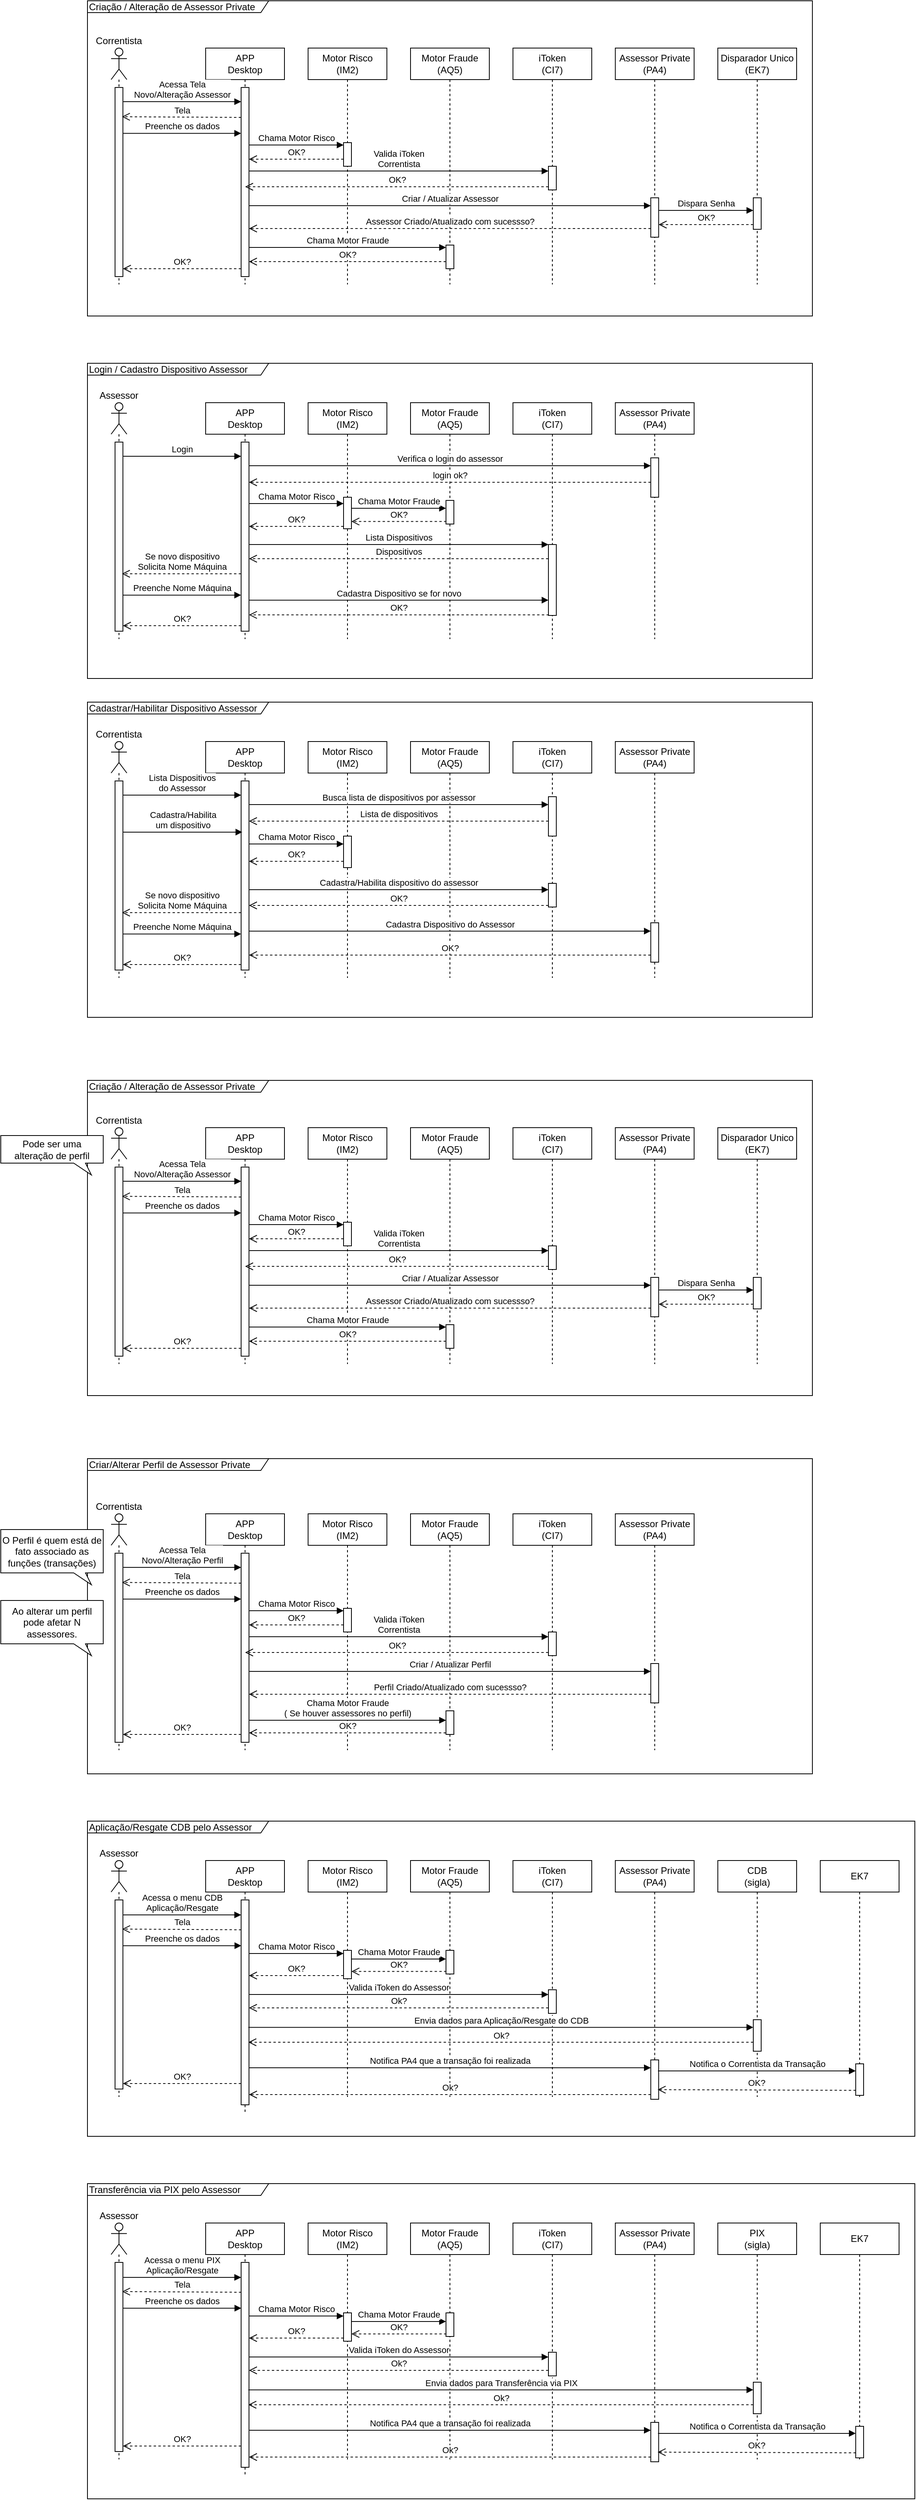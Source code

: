 <mxfile version="15.6.1" type="device" pages="3"><diagram id="RJV6EYjl1su7yi8j9RUN" name="Jornadas"><mxGraphModel dx="3812" dy="1366" grid="1" gridSize="10" guides="1" tooltips="1" connect="1" arrows="1" fold="1" page="1" pageScale="1" pageWidth="850" pageHeight="1100" math="0" shadow="0"><root><mxCell id="r3w8EGuS8EDsEudl1l2q-0"/><mxCell id="r3w8EGuS8EDsEudl1l2q-1" parent="r3w8EGuS8EDsEudl1l2q-0"/><mxCell id="TfXFEFdEGk36wJMPtLXj-88" value="Criar/Alterar Perfil de Assessor Private" style="shape=umlFrame;whiteSpace=wrap;html=1;width=230;height=15;align=left;" vertex="1" parent="r3w8EGuS8EDsEudl1l2q-1"><mxGeometry x="-660" y="1920" width="920" height="400" as="geometry"/></mxCell><mxCell id="TfXFEFdEGk36wJMPtLXj-23" value="Cadastrar/Habilitar Dispositivo Assessor" style="shape=umlFrame;whiteSpace=wrap;html=1;width=230;height=15;align=left;" vertex="1" parent="r3w8EGuS8EDsEudl1l2q-1"><mxGeometry x="-660" y="960" width="920" height="400" as="geometry"/></mxCell><mxCell id="r3w8EGuS8EDsEudl1l2q-2" value="APP&lt;br&gt;Desktop" style="shape=umlLifeline;perimeter=lifelinePerimeter;whiteSpace=wrap;html=1;container=1;collapsible=0;recursiveResize=0;outlineConnect=0;" parent="r3w8EGuS8EDsEudl1l2q-1" vertex="1"><mxGeometry x="-510" y="130" width="100" height="300" as="geometry"/></mxCell><mxCell id="r3w8EGuS8EDsEudl1l2q-5" value="" style="html=1;points=[];perimeter=orthogonalPerimeter;" parent="r3w8EGuS8EDsEudl1l2q-2" vertex="1"><mxGeometry x="45" y="50" width="10" height="240" as="geometry"/></mxCell><mxCell id="r3w8EGuS8EDsEudl1l2q-4" value="Correntista" style="shape=umlLifeline;participant=umlActor;perimeter=lifelinePerimeter;whiteSpace=wrap;html=1;container=1;collapsible=0;recursiveResize=0;verticalAlign=bottom;spacingTop=36;outlineConnect=0;labelPosition=center;verticalLabelPosition=top;align=center;" parent="r3w8EGuS8EDsEudl1l2q-1" vertex="1"><mxGeometry x="-630" y="130" width="20" height="300" as="geometry"/></mxCell><mxCell id="r3w8EGuS8EDsEudl1l2q-8" value="" style="html=1;points=[];perimeter=orthogonalPerimeter;" parent="r3w8EGuS8EDsEudl1l2q-4" vertex="1"><mxGeometry x="5" y="50" width="10" height="240" as="geometry"/></mxCell><mxCell id="r3w8EGuS8EDsEudl1l2q-6" value="Acessa Tela &lt;br&gt;Novo/Alteração Assessor" style="html=1;verticalAlign=bottom;endArrow=block;entryX=0;entryY=0;rounded=0;" parent="r3w8EGuS8EDsEudl1l2q-1" edge="1"><mxGeometry relative="1" as="geometry"><mxPoint x="-615" y="198.0" as="sourcePoint"/><mxPoint x="-465" y="198.0" as="targetPoint"/></mxGeometry></mxCell><mxCell id="r3w8EGuS8EDsEudl1l2q-7" value="Tela" style="html=1;verticalAlign=bottom;endArrow=open;dashed=1;endSize=8;exitX=0;exitY=0.95;rounded=0;entryX=0.875;entryY=0.939;entryDx=0;entryDy=0;entryPerimeter=0;" parent="r3w8EGuS8EDsEudl1l2q-1" edge="1"><mxGeometry relative="1" as="geometry"><mxPoint x="-616.25" y="217.12" as="targetPoint"/><mxPoint x="-465" y="218" as="sourcePoint"/></mxGeometry></mxCell><mxCell id="r3w8EGuS8EDsEudl1l2q-9" value="Motor Risco&lt;br&gt;(IM2)" style="shape=umlLifeline;perimeter=lifelinePerimeter;whiteSpace=wrap;html=1;container=1;collapsible=0;recursiveResize=0;outlineConnect=0;" parent="r3w8EGuS8EDsEudl1l2q-1" vertex="1"><mxGeometry x="-380" y="130" width="100" height="300" as="geometry"/></mxCell><mxCell id="r3w8EGuS8EDsEudl1l2q-10" value="" style="html=1;points=[];perimeter=orthogonalPerimeter;" parent="r3w8EGuS8EDsEudl1l2q-9" vertex="1"><mxGeometry x="45" y="120" width="10" height="30" as="geometry"/></mxCell><mxCell id="r3w8EGuS8EDsEudl1l2q-11" value="Chama Motor Risco" style="html=1;verticalAlign=bottom;endArrow=block;rounded=0;" parent="r3w8EGuS8EDsEudl1l2q-1" edge="1"><mxGeometry relative="1" as="geometry"><mxPoint x="-455" y="253" as="sourcePoint"/><mxPoint x="-335" y="253" as="targetPoint"/></mxGeometry></mxCell><mxCell id="r3w8EGuS8EDsEudl1l2q-12" value="OK?" style="html=1;verticalAlign=bottom;endArrow=open;dashed=1;endSize=8;rounded=0;" parent="r3w8EGuS8EDsEudl1l2q-1" edge="1"><mxGeometry relative="1" as="geometry"><mxPoint x="-455" y="271" as="targetPoint"/><mxPoint x="-335" y="271" as="sourcePoint"/></mxGeometry></mxCell><mxCell id="r3w8EGuS8EDsEudl1l2q-13" value="Preenche os dados" style="html=1;verticalAlign=bottom;endArrow=block;rounded=0;exitX=0.993;exitY=0.915;exitDx=0;exitDy=0;exitPerimeter=0;" parent="r3w8EGuS8EDsEudl1l2q-1" edge="1"><mxGeometry relative="1" as="geometry"><mxPoint x="-615.07" y="238.2" as="sourcePoint"/><mxPoint x="-465" y="238.2" as="targetPoint"/></mxGeometry></mxCell><mxCell id="r3w8EGuS8EDsEudl1l2q-14" value="Motor Fraude&lt;br&gt;(AQ5)" style="shape=umlLifeline;perimeter=lifelinePerimeter;whiteSpace=wrap;html=1;container=1;collapsible=0;recursiveResize=0;outlineConnect=0;" parent="r3w8EGuS8EDsEudl1l2q-1" vertex="1"><mxGeometry x="-250" y="130" width="100" height="300" as="geometry"/></mxCell><mxCell id="r3w8EGuS8EDsEudl1l2q-36" value="" style="html=1;points=[];perimeter=orthogonalPerimeter;" parent="r3w8EGuS8EDsEudl1l2q-14" vertex="1"><mxGeometry x="45" y="250" width="10" height="30" as="geometry"/></mxCell><mxCell id="r3w8EGuS8EDsEudl1l2q-37" value="Chama Motor Fraude" style="html=1;verticalAlign=bottom;endArrow=block;rounded=0;" parent="r3w8EGuS8EDsEudl1l2q-14" source="r3w8EGuS8EDsEudl1l2q-5" edge="1"><mxGeometry relative="1" as="geometry"><mxPoint x="-75" y="253" as="sourcePoint"/><mxPoint x="45" y="253" as="targetPoint"/></mxGeometry></mxCell><mxCell id="r3w8EGuS8EDsEudl1l2q-38" value="OK?" style="html=1;verticalAlign=bottom;endArrow=open;dashed=1;endSize=8;rounded=0;" parent="r3w8EGuS8EDsEudl1l2q-14" target="r3w8EGuS8EDsEudl1l2q-5" edge="1"><mxGeometry relative="1" as="geometry"><mxPoint x="-75" y="271" as="targetPoint"/><mxPoint x="45" y="271" as="sourcePoint"/></mxGeometry></mxCell><mxCell id="r3w8EGuS8EDsEudl1l2q-16" value="iToken&lt;br&gt;(CI7)" style="shape=umlLifeline;perimeter=lifelinePerimeter;whiteSpace=wrap;html=1;container=1;collapsible=0;recursiveResize=0;outlineConnect=0;" parent="r3w8EGuS8EDsEudl1l2q-1" vertex="1"><mxGeometry x="-120" y="130" width="100" height="300" as="geometry"/></mxCell><mxCell id="r3w8EGuS8EDsEudl1l2q-21" value="" style="html=1;points=[];perimeter=orthogonalPerimeter;" parent="r3w8EGuS8EDsEudl1l2q-16" vertex="1"><mxGeometry x="45" y="150" width="10" height="30" as="geometry"/></mxCell><mxCell id="r3w8EGuS8EDsEudl1l2q-22" value="Valida iToken &lt;br&gt;Correntista" style="html=1;verticalAlign=bottom;endArrow=block;rounded=0;" parent="r3w8EGuS8EDsEudl1l2q-1" edge="1"><mxGeometry relative="1" as="geometry"><mxPoint x="-455" y="286" as="sourcePoint"/><mxPoint x="-75" y="286" as="targetPoint"/></mxGeometry></mxCell><mxCell id="r3w8EGuS8EDsEudl1l2q-23" value="OK?" style="html=1;verticalAlign=bottom;endArrow=open;dashed=1;endSize=8;rounded=0;" parent="r3w8EGuS8EDsEudl1l2q-1" edge="1"><mxGeometry relative="1" as="geometry"><mxPoint x="-459.9" y="306" as="targetPoint"/><mxPoint x="-75" y="306" as="sourcePoint"/></mxGeometry></mxCell><mxCell id="r3w8EGuS8EDsEudl1l2q-24" value="Assessor Private&lt;br&gt;(PA4)" style="shape=umlLifeline;perimeter=lifelinePerimeter;whiteSpace=wrap;html=1;container=1;collapsible=0;recursiveResize=0;outlineConnect=0;" parent="r3w8EGuS8EDsEudl1l2q-1" vertex="1"><mxGeometry x="9.9" y="130" width="100" height="300" as="geometry"/></mxCell><mxCell id="r3w8EGuS8EDsEudl1l2q-25" value="" style="html=1;points=[];perimeter=orthogonalPerimeter;" parent="r3w8EGuS8EDsEudl1l2q-24" vertex="1"><mxGeometry x="45" y="190" width="10" height="50" as="geometry"/></mxCell><mxCell id="r3w8EGuS8EDsEudl1l2q-26" value="Criar / Atualizar Assessor" style="html=1;verticalAlign=bottom;endArrow=block;rounded=0;" parent="r3w8EGuS8EDsEudl1l2q-1" source="r3w8EGuS8EDsEudl1l2q-5" target="r3w8EGuS8EDsEudl1l2q-25" edge="1"><mxGeometry relative="1" as="geometry"><mxPoint x="-325.1" y="286" as="sourcePoint"/><mxPoint x="54.9" y="286" as="targetPoint"/><Array as="points"><mxPoint x="30" y="330"/></Array></mxGeometry></mxCell><mxCell id="r3w8EGuS8EDsEudl1l2q-27" value="Assessor Criado/Atualizado com sucessso?" style="html=1;verticalAlign=bottom;endArrow=open;dashed=1;endSize=8;rounded=0;" parent="r3w8EGuS8EDsEudl1l2q-1" edge="1"><mxGeometry relative="1" as="geometry"><mxPoint x="-455" y="359" as="targetPoint"/><mxPoint x="54.9" y="359" as="sourcePoint"/><Array as="points"><mxPoint x="30" y="359"/></Array></mxGeometry></mxCell><mxCell id="r3w8EGuS8EDsEudl1l2q-28" value="Disparador Unico (EK7)" style="shape=umlLifeline;perimeter=lifelinePerimeter;whiteSpace=wrap;html=1;container=1;collapsible=0;recursiveResize=0;outlineConnect=0;" parent="r3w8EGuS8EDsEudl1l2q-1" vertex="1"><mxGeometry x="140" y="130" width="100" height="300" as="geometry"/></mxCell><mxCell id="r3w8EGuS8EDsEudl1l2q-29" value="" style="html=1;points=[];perimeter=orthogonalPerimeter;" parent="r3w8EGuS8EDsEudl1l2q-28" vertex="1"><mxGeometry x="45" y="190" width="10" height="40" as="geometry"/></mxCell><mxCell id="r3w8EGuS8EDsEudl1l2q-30" value="Dispara Senha" style="html=1;verticalAlign=bottom;endArrow=block;rounded=0;" parent="r3w8EGuS8EDsEudl1l2q-1" edge="1"><mxGeometry relative="1" as="geometry"><mxPoint x="64.9" y="336" as="sourcePoint"/><mxPoint x="185" y="336" as="targetPoint"/></mxGeometry></mxCell><mxCell id="r3w8EGuS8EDsEudl1l2q-31" value="OK?" style="html=1;verticalAlign=bottom;endArrow=open;dashed=1;endSize=8;rounded=0;" parent="r3w8EGuS8EDsEudl1l2q-1" edge="1"><mxGeometry relative="1" as="geometry"><mxPoint x="64.9" y="354" as="targetPoint"/><mxPoint x="185" y="354" as="sourcePoint"/></mxGeometry></mxCell><mxCell id="r3w8EGuS8EDsEudl1l2q-32" value="OK?" style="html=1;verticalAlign=bottom;endArrow=open;dashed=1;endSize=8;rounded=0;" parent="r3w8EGuS8EDsEudl1l2q-1" edge="1"><mxGeometry relative="1" as="geometry"><mxPoint x="-615" y="410" as="targetPoint"/><mxPoint x="-465" y="410" as="sourcePoint"/></mxGeometry></mxCell><mxCell id="r3w8EGuS8EDsEudl1l2q-39" value="Criação / Alteração de Assessor Private" style="shape=umlFrame;whiteSpace=wrap;html=1;width=230;height=15;align=left;" parent="r3w8EGuS8EDsEudl1l2q-1" vertex="1"><mxGeometry x="-660" y="70" width="920" height="400" as="geometry"/></mxCell><mxCell id="r3w8EGuS8EDsEudl1l2q-41" value="APP&lt;br&gt;Desktop" style="shape=umlLifeline;perimeter=lifelinePerimeter;whiteSpace=wrap;html=1;container=1;collapsible=0;recursiveResize=0;outlineConnect=0;" parent="r3w8EGuS8EDsEudl1l2q-1" vertex="1"><mxGeometry x="-510" y="580" width="100" height="300" as="geometry"/></mxCell><mxCell id="r3w8EGuS8EDsEudl1l2q-42" value="" style="html=1;points=[];perimeter=orthogonalPerimeter;" parent="r3w8EGuS8EDsEudl1l2q-41" vertex="1"><mxGeometry x="45" y="50" width="10" height="240" as="geometry"/></mxCell><mxCell id="r3w8EGuS8EDsEudl1l2q-43" value="Assessor" style="shape=umlLifeline;participant=umlActor;perimeter=lifelinePerimeter;whiteSpace=wrap;html=1;container=1;collapsible=0;recursiveResize=0;verticalAlign=bottom;spacingTop=36;outlineConnect=0;labelPosition=center;verticalLabelPosition=top;align=center;" parent="r3w8EGuS8EDsEudl1l2q-1" vertex="1"><mxGeometry x="-630" y="580" width="20" height="300" as="geometry"/></mxCell><mxCell id="r3w8EGuS8EDsEudl1l2q-44" value="" style="html=1;points=[];perimeter=orthogonalPerimeter;" parent="r3w8EGuS8EDsEudl1l2q-43" vertex="1"><mxGeometry x="5" y="50" width="10" height="240" as="geometry"/></mxCell><mxCell id="r3w8EGuS8EDsEudl1l2q-45" value="Login" style="html=1;verticalAlign=bottom;endArrow=block;entryX=0;entryY=0;rounded=0;" parent="r3w8EGuS8EDsEudl1l2q-1" edge="1"><mxGeometry relative="1" as="geometry"><mxPoint x="-615" y="648.0" as="sourcePoint"/><mxPoint x="-465" y="648.0" as="targetPoint"/></mxGeometry></mxCell><mxCell id="r3w8EGuS8EDsEudl1l2q-46" value="Se novo dispositivo&lt;br&gt;Solicita Nome Máquina" style="html=1;verticalAlign=bottom;endArrow=open;dashed=1;endSize=8;rounded=0;entryX=0.875;entryY=0.939;entryDx=0;entryDy=0;entryPerimeter=0;" parent="r3w8EGuS8EDsEudl1l2q-1" edge="1"><mxGeometry relative="1" as="geometry"><mxPoint x="-616.25" y="797.12" as="targetPoint"/><mxPoint x="-465" y="797.12" as="sourcePoint"/></mxGeometry></mxCell><mxCell id="r3w8EGuS8EDsEudl1l2q-47" value="Motor Risco&lt;br&gt;(IM2)" style="shape=umlLifeline;perimeter=lifelinePerimeter;whiteSpace=wrap;html=1;container=1;collapsible=0;recursiveResize=0;outlineConnect=0;" parent="r3w8EGuS8EDsEudl1l2q-1" vertex="1"><mxGeometry x="-380" y="580" width="100" height="300" as="geometry"/></mxCell><mxCell id="r3w8EGuS8EDsEudl1l2q-48" value="" style="html=1;points=[];perimeter=orthogonalPerimeter;" parent="r3w8EGuS8EDsEudl1l2q-47" vertex="1"><mxGeometry x="45" y="120" width="10" height="40" as="geometry"/></mxCell><mxCell id="r3w8EGuS8EDsEudl1l2q-49" value="Chama Motor Risco" style="html=1;verticalAlign=bottom;endArrow=block;rounded=0;" parent="r3w8EGuS8EDsEudl1l2q-1" edge="1"><mxGeometry relative="1" as="geometry"><mxPoint x="-455" y="708" as="sourcePoint"/><mxPoint x="-335" y="708" as="targetPoint"/></mxGeometry></mxCell><mxCell id="r3w8EGuS8EDsEudl1l2q-50" value="OK?" style="html=1;verticalAlign=bottom;endArrow=open;dashed=1;endSize=8;rounded=0;" parent="r3w8EGuS8EDsEudl1l2q-1" edge="1"><mxGeometry relative="1" as="geometry"><mxPoint x="-455" y="737" as="targetPoint"/><mxPoint x="-335" y="737" as="sourcePoint"/></mxGeometry></mxCell><mxCell id="r3w8EGuS8EDsEudl1l2q-51" value="Preenche Nome Máquina" style="html=1;verticalAlign=bottom;endArrow=block;rounded=0;exitX=0.993;exitY=0.915;exitDx=0;exitDy=0;exitPerimeter=0;" parent="r3w8EGuS8EDsEudl1l2q-1" edge="1"><mxGeometry relative="1" as="geometry"><mxPoint x="-615.07" y="824.2" as="sourcePoint"/><mxPoint x="-465" y="824.2" as="targetPoint"/></mxGeometry></mxCell><mxCell id="r3w8EGuS8EDsEudl1l2q-52" value="Motor Fraude&lt;br&gt;(AQ5)" style="shape=umlLifeline;perimeter=lifelinePerimeter;whiteSpace=wrap;html=1;container=1;collapsible=0;recursiveResize=0;outlineConnect=0;" parent="r3w8EGuS8EDsEudl1l2q-1" vertex="1"><mxGeometry x="-250" y="580" width="100" height="300" as="geometry"/></mxCell><mxCell id="r3w8EGuS8EDsEudl1l2q-53" value="" style="html=1;points=[];perimeter=orthogonalPerimeter;" parent="r3w8EGuS8EDsEudl1l2q-52" vertex="1"><mxGeometry x="45" y="124" width="10" height="30" as="geometry"/></mxCell><mxCell id="r3w8EGuS8EDsEudl1l2q-56" value="iToken&lt;br&gt;(CI7)" style="shape=umlLifeline;perimeter=lifelinePerimeter;whiteSpace=wrap;html=1;container=1;collapsible=0;recursiveResize=0;outlineConnect=0;" parent="r3w8EGuS8EDsEudl1l2q-1" vertex="1"><mxGeometry x="-120" y="580" width="100" height="300" as="geometry"/></mxCell><mxCell id="r3w8EGuS8EDsEudl1l2q-57" value="" style="html=1;points=[];perimeter=orthogonalPerimeter;" parent="r3w8EGuS8EDsEudl1l2q-56" vertex="1"><mxGeometry x="45" y="180" width="10" height="90" as="geometry"/></mxCell><mxCell id="r3w8EGuS8EDsEudl1l2q-58" value="Lista Dispositivos" style="html=1;verticalAlign=bottom;endArrow=block;rounded=0;" parent="r3w8EGuS8EDsEudl1l2q-1" source="r3w8EGuS8EDsEudl1l2q-42" target="r3w8EGuS8EDsEudl1l2q-57" edge="1"><mxGeometry relative="1" as="geometry"><mxPoint x="-455" y="736" as="sourcePoint"/><mxPoint x="-75" y="736" as="targetPoint"/></mxGeometry></mxCell><mxCell id="r3w8EGuS8EDsEudl1l2q-59" value="Dispositivos" style="html=1;verticalAlign=bottom;endArrow=open;dashed=1;endSize=8;rounded=0;" parent="r3w8EGuS8EDsEudl1l2q-1" target="r3w8EGuS8EDsEudl1l2q-42" edge="1"><mxGeometry relative="1" as="geometry"><mxPoint x="-459.9" y="778" as="targetPoint"/><mxPoint x="-75" y="778" as="sourcePoint"/></mxGeometry></mxCell><mxCell id="r3w8EGuS8EDsEudl1l2q-60" value="Assessor Private&lt;br&gt;(PA4)" style="shape=umlLifeline;perimeter=lifelinePerimeter;whiteSpace=wrap;html=1;container=1;collapsible=0;recursiveResize=0;outlineConnect=0;" parent="r3w8EGuS8EDsEudl1l2q-1" vertex="1"><mxGeometry x="9.9" y="580" width="100" height="300" as="geometry"/></mxCell><mxCell id="r3w8EGuS8EDsEudl1l2q-61" value="" style="html=1;points=[];perimeter=orthogonalPerimeter;" parent="r3w8EGuS8EDsEudl1l2q-60" vertex="1"><mxGeometry x="45" y="70" width="10" height="50" as="geometry"/></mxCell><mxCell id="r3w8EGuS8EDsEudl1l2q-62" value="Verifica o login do assessor" style="html=1;verticalAlign=bottom;endArrow=block;rounded=0;" parent="r3w8EGuS8EDsEudl1l2q-1" edge="1"><mxGeometry relative="1" as="geometry"><mxPoint x="-455" y="660" as="sourcePoint"/><mxPoint x="54.9" y="660" as="targetPoint"/></mxGeometry></mxCell><mxCell id="r3w8EGuS8EDsEudl1l2q-63" value="login ok?" style="html=1;verticalAlign=bottom;endArrow=open;dashed=1;endSize=8;rounded=0;" parent="r3w8EGuS8EDsEudl1l2q-1" edge="1"><mxGeometry relative="1" as="geometry"><mxPoint x="-455" y="681" as="targetPoint"/><mxPoint x="54.9" y="681" as="sourcePoint"/></mxGeometry></mxCell><mxCell id="r3w8EGuS8EDsEudl1l2q-68" value="OK?" style="html=1;verticalAlign=bottom;endArrow=open;dashed=1;endSize=8;rounded=0;" parent="r3w8EGuS8EDsEudl1l2q-1" edge="1"><mxGeometry relative="1" as="geometry"><mxPoint x="-615" y="863" as="targetPoint"/><mxPoint x="-465" y="863" as="sourcePoint"/></mxGeometry></mxCell><mxCell id="r3w8EGuS8EDsEudl1l2q-69" value="Login / Cadastro Dispositivo Assessor" style="shape=umlFrame;whiteSpace=wrap;html=1;width=230;height=15;align=left;" parent="r3w8EGuS8EDsEudl1l2q-1" vertex="1"><mxGeometry x="-660" y="530" width="920" height="400" as="geometry"/></mxCell><mxCell id="r3w8EGuS8EDsEudl1l2q-54" value="Chama Motor Fraude" style="html=1;verticalAlign=bottom;endArrow=block;rounded=0;entryX=0;entryY=0.333;entryDx=0;entryDy=0;entryPerimeter=0;" parent="r3w8EGuS8EDsEudl1l2q-1" source="r3w8EGuS8EDsEudl1l2q-48" target="r3w8EGuS8EDsEudl1l2q-53" edge="1"><mxGeometry relative="1" as="geometry"><mxPoint x="-325" y="833" as="sourcePoint"/><mxPoint x="-205" y="833" as="targetPoint"/></mxGeometry></mxCell><mxCell id="r3w8EGuS8EDsEudl1l2q-55" value="OK?" style="html=1;verticalAlign=bottom;endArrow=open;dashed=1;endSize=8;rounded=0;exitX=0.056;exitY=0.892;exitDx=0;exitDy=0;exitPerimeter=0;" parent="r3w8EGuS8EDsEudl1l2q-1" source="r3w8EGuS8EDsEudl1l2q-53" target="r3w8EGuS8EDsEudl1l2q-48" edge="1"><mxGeometry relative="1" as="geometry"><mxPoint x="-325" y="851" as="targetPoint"/><mxPoint x="-205" y="851" as="sourcePoint"/></mxGeometry></mxCell><mxCell id="r3w8EGuS8EDsEudl1l2q-70" value="Cadastra Dispositivo se for novo" style="html=1;verticalAlign=bottom;endArrow=block;rounded=0;entryX=0.003;entryY=0.592;entryDx=0;entryDy=0;entryPerimeter=0;" parent="r3w8EGuS8EDsEudl1l2q-1" edge="1"><mxGeometry relative="1" as="geometry"><mxPoint x="-455" y="830.6" as="sourcePoint"/><mxPoint x="-74.97" y="830.6" as="targetPoint"/></mxGeometry></mxCell><mxCell id="r3w8EGuS8EDsEudl1l2q-71" value="OK?" style="html=1;verticalAlign=bottom;endArrow=open;dashed=1;endSize=8;rounded=0;exitX=0.064;exitY=0.992;exitDx=0;exitDy=0;exitPerimeter=0;" parent="r3w8EGuS8EDsEudl1l2q-1" source="r3w8EGuS8EDsEudl1l2q-57" target="r3w8EGuS8EDsEudl1l2q-42" edge="1"><mxGeometry relative="1" as="geometry"><mxPoint x="-445" y="747" as="targetPoint"/><mxPoint x="-325" y="747" as="sourcePoint"/></mxGeometry></mxCell><mxCell id="TfXFEFdEGk36wJMPtLXj-1" value="APP&lt;br&gt;Desktop" style="shape=umlLifeline;perimeter=lifelinePerimeter;whiteSpace=wrap;html=1;container=1;collapsible=0;recursiveResize=0;outlineConnect=0;" vertex="1" parent="r3w8EGuS8EDsEudl1l2q-1"><mxGeometry x="-510" y="1010" width="100" height="300" as="geometry"/></mxCell><mxCell id="TfXFEFdEGk36wJMPtLXj-2" value="" style="html=1;points=[];perimeter=orthogonalPerimeter;" vertex="1" parent="TfXFEFdEGk36wJMPtLXj-1"><mxGeometry x="45" y="50" width="10" height="240" as="geometry"/></mxCell><mxCell id="TfXFEFdEGk36wJMPtLXj-3" value="Correntista" style="shape=umlLifeline;participant=umlActor;perimeter=lifelinePerimeter;whiteSpace=wrap;html=1;container=1;collapsible=0;recursiveResize=0;verticalAlign=bottom;spacingTop=36;outlineConnect=0;labelPosition=center;verticalLabelPosition=top;align=center;" vertex="1" parent="r3w8EGuS8EDsEudl1l2q-1"><mxGeometry x="-630" y="1010" width="20" height="300" as="geometry"/></mxCell><mxCell id="TfXFEFdEGk36wJMPtLXj-4" value="" style="html=1;points=[];perimeter=orthogonalPerimeter;" vertex="1" parent="TfXFEFdEGk36wJMPtLXj-3"><mxGeometry x="5" y="50" width="10" height="240" as="geometry"/></mxCell><mxCell id="TfXFEFdEGk36wJMPtLXj-5" value="Lista Dispositivos &lt;br&gt;do Assessor" style="html=1;verticalAlign=bottom;endArrow=block;entryX=0;entryY=0;rounded=0;" edge="1" parent="r3w8EGuS8EDsEudl1l2q-1"><mxGeometry relative="1" as="geometry"><mxPoint x="-615" y="1078" as="sourcePoint"/><mxPoint x="-465" y="1078" as="targetPoint"/></mxGeometry></mxCell><mxCell id="TfXFEFdEGk36wJMPtLXj-6" value="Se novo dispositivo&lt;br&gt;Solicita Nome Máquina" style="html=1;verticalAlign=bottom;endArrow=open;dashed=1;endSize=8;rounded=0;entryX=0.875;entryY=0.939;entryDx=0;entryDy=0;entryPerimeter=0;" edge="1" parent="r3w8EGuS8EDsEudl1l2q-1"><mxGeometry relative="1" as="geometry"><mxPoint x="-616.25" y="1227.12" as="targetPoint"/><mxPoint x="-465" y="1227.12" as="sourcePoint"/></mxGeometry></mxCell><mxCell id="TfXFEFdEGk36wJMPtLXj-7" value="Motor Risco&lt;br&gt;(IM2)" style="shape=umlLifeline;perimeter=lifelinePerimeter;whiteSpace=wrap;html=1;container=1;collapsible=0;recursiveResize=0;outlineConnect=0;" vertex="1" parent="r3w8EGuS8EDsEudl1l2q-1"><mxGeometry x="-380" y="1010" width="100" height="300" as="geometry"/></mxCell><mxCell id="TfXFEFdEGk36wJMPtLXj-8" value="" style="html=1;points=[];perimeter=orthogonalPerimeter;" vertex="1" parent="TfXFEFdEGk36wJMPtLXj-7"><mxGeometry x="45" y="120" width="10" height="40" as="geometry"/></mxCell><mxCell id="TfXFEFdEGk36wJMPtLXj-9" value="Chama Motor Risco" style="html=1;verticalAlign=bottom;endArrow=block;rounded=0;" edge="1" parent="r3w8EGuS8EDsEudl1l2q-1"><mxGeometry relative="1" as="geometry"><mxPoint x="-455" y="1140" as="sourcePoint"/><mxPoint x="-335" y="1140" as="targetPoint"/></mxGeometry></mxCell><mxCell id="TfXFEFdEGk36wJMPtLXj-10" value="OK?" style="html=1;verticalAlign=bottom;endArrow=open;dashed=1;endSize=8;rounded=0;" edge="1" parent="r3w8EGuS8EDsEudl1l2q-1"><mxGeometry relative="1" as="geometry"><mxPoint x="-455" y="1162" as="targetPoint"/><mxPoint x="-335" y="1162" as="sourcePoint"/></mxGeometry></mxCell><mxCell id="TfXFEFdEGk36wJMPtLXj-11" value="Preenche Nome Máquina" style="html=1;verticalAlign=bottom;endArrow=block;rounded=0;exitX=0.993;exitY=0.915;exitDx=0;exitDy=0;exitPerimeter=0;" edge="1" parent="r3w8EGuS8EDsEudl1l2q-1"><mxGeometry relative="1" as="geometry"><mxPoint x="-615.07" y="1254.2" as="sourcePoint"/><mxPoint x="-465" y="1254.2" as="targetPoint"/></mxGeometry></mxCell><mxCell id="TfXFEFdEGk36wJMPtLXj-12" value="Motor Fraude&lt;br&gt;(AQ5)" style="shape=umlLifeline;perimeter=lifelinePerimeter;whiteSpace=wrap;html=1;container=1;collapsible=0;recursiveResize=0;outlineConnect=0;" vertex="1" parent="r3w8EGuS8EDsEudl1l2q-1"><mxGeometry x="-250" y="1010" width="100" height="300" as="geometry"/></mxCell><mxCell id="TfXFEFdEGk36wJMPtLXj-14" value="iToken&lt;br&gt;(CI7)" style="shape=umlLifeline;perimeter=lifelinePerimeter;whiteSpace=wrap;html=1;container=1;collapsible=0;recursiveResize=0;outlineConnect=0;" vertex="1" parent="r3w8EGuS8EDsEudl1l2q-1"><mxGeometry x="-120" y="1010" width="100" height="300" as="geometry"/></mxCell><mxCell id="TfXFEFdEGk36wJMPtLXj-15" value="" style="html=1;points=[];perimeter=orthogonalPerimeter;" vertex="1" parent="TfXFEFdEGk36wJMPtLXj-14"><mxGeometry x="45" y="180" width="10" height="30" as="geometry"/></mxCell><mxCell id="TfXFEFdEGk36wJMPtLXj-19" value="" style="html=1;points=[];perimeter=orthogonalPerimeter;" vertex="1" parent="TfXFEFdEGk36wJMPtLXj-14"><mxGeometry x="45.0" y="70" width="10" height="50" as="geometry"/></mxCell><mxCell id="TfXFEFdEGk36wJMPtLXj-16" value="Cadastra/Habilita dispositivo do assessor" style="html=1;verticalAlign=bottom;endArrow=block;rounded=0;" edge="1" parent="r3w8EGuS8EDsEudl1l2q-1"><mxGeometry relative="1" as="geometry"><mxPoint x="-455" y="1198" as="sourcePoint"/><mxPoint x="-75" y="1198" as="targetPoint"/></mxGeometry></mxCell><mxCell id="TfXFEFdEGk36wJMPtLXj-17" value="OK?" style="html=1;verticalAlign=bottom;endArrow=open;dashed=1;endSize=8;rounded=0;" edge="1" parent="r3w8EGuS8EDsEudl1l2q-1"><mxGeometry relative="1" as="geometry"><mxPoint x="-455" y="1218" as="targetPoint"/><mxPoint x="-75" y="1218" as="sourcePoint"/></mxGeometry></mxCell><mxCell id="TfXFEFdEGk36wJMPtLXj-18" value="Assessor Private&lt;br&gt;(PA4)" style="shape=umlLifeline;perimeter=lifelinePerimeter;whiteSpace=wrap;html=1;container=1;collapsible=0;recursiveResize=0;outlineConnect=0;" vertex="1" parent="r3w8EGuS8EDsEudl1l2q-1"><mxGeometry x="9.9" y="1010" width="100" height="300" as="geometry"/></mxCell><mxCell id="TfXFEFdEGk36wJMPtLXj-29" value="" style="html=1;points=[];perimeter=orthogonalPerimeter;" vertex="1" parent="TfXFEFdEGk36wJMPtLXj-18"><mxGeometry x="45" y="230" width="10" height="50" as="geometry"/></mxCell><mxCell id="TfXFEFdEGk36wJMPtLXj-20" value="Busca lista de dispositivos por assessor" style="html=1;verticalAlign=bottom;endArrow=block;rounded=0;" edge="1" parent="r3w8EGuS8EDsEudl1l2q-1" target="TfXFEFdEGk36wJMPtLXj-19"><mxGeometry relative="1" as="geometry"><mxPoint x="-455" y="1090" as="sourcePoint"/><mxPoint x="54.9" y="1090" as="targetPoint"/></mxGeometry></mxCell><mxCell id="TfXFEFdEGk36wJMPtLXj-21" value="Lista de dispositivos" style="html=1;verticalAlign=bottom;endArrow=open;dashed=1;endSize=8;rounded=0;" edge="1" parent="r3w8EGuS8EDsEudl1l2q-1" source="TfXFEFdEGk36wJMPtLXj-19"><mxGeometry relative="1" as="geometry"><mxPoint x="-455" y="1111" as="targetPoint"/><mxPoint x="-80" y="1111" as="sourcePoint"/></mxGeometry></mxCell><mxCell id="TfXFEFdEGk36wJMPtLXj-22" value="OK?" style="html=1;verticalAlign=bottom;endArrow=open;dashed=1;endSize=8;rounded=0;" edge="1" parent="r3w8EGuS8EDsEudl1l2q-1"><mxGeometry relative="1" as="geometry"><mxPoint x="-615" y="1293" as="targetPoint"/><mxPoint x="-465" y="1293" as="sourcePoint"/></mxGeometry></mxCell><mxCell id="TfXFEFdEGk36wJMPtLXj-26" value="Cadastra Dispositivo do Assessor" style="html=1;verticalAlign=bottom;endArrow=block;rounded=0;" edge="1" parent="r3w8EGuS8EDsEudl1l2q-1"><mxGeometry relative="1" as="geometry"><mxPoint x="-455" y="1250.6" as="sourcePoint"/><mxPoint x="54.9" y="1250.6" as="targetPoint"/></mxGeometry></mxCell><mxCell id="TfXFEFdEGk36wJMPtLXj-27" value="OK?" style="html=1;verticalAlign=bottom;endArrow=open;dashed=1;endSize=8;rounded=0;exitX=-0.02;exitY=0.959;exitDx=0;exitDy=0;exitPerimeter=0;" edge="1" parent="r3w8EGuS8EDsEudl1l2q-1"><mxGeometry relative="1" as="geometry"><mxPoint x="-455" y="1280.95" as="targetPoint"/><mxPoint x="54.7" y="1280.95" as="sourcePoint"/></mxGeometry></mxCell><mxCell id="TfXFEFdEGk36wJMPtLXj-28" value="Cadastra/Habilita &lt;br&gt;um dispositivo" style="html=1;verticalAlign=bottom;endArrow=block;entryX=0.152;entryY=0.254;rounded=0;entryDx=0;entryDy=0;entryPerimeter=0;" edge="1" parent="r3w8EGuS8EDsEudl1l2q-1"><mxGeometry relative="1" as="geometry"><mxPoint x="-615" y="1124.96" as="sourcePoint"/><mxPoint x="-463.48" y="1124.96" as="targetPoint"/></mxGeometry></mxCell><mxCell id="TfXFEFdEGk36wJMPtLXj-30" value="APP&lt;br&gt;Desktop" style="shape=umlLifeline;perimeter=lifelinePerimeter;whiteSpace=wrap;html=1;container=1;collapsible=0;recursiveResize=0;outlineConnect=0;" vertex="1" parent="r3w8EGuS8EDsEudl1l2q-1"><mxGeometry x="-510" y="1500" width="100" height="300" as="geometry"/></mxCell><mxCell id="TfXFEFdEGk36wJMPtLXj-31" value="" style="html=1;points=[];perimeter=orthogonalPerimeter;" vertex="1" parent="TfXFEFdEGk36wJMPtLXj-30"><mxGeometry x="45" y="50" width="10" height="240" as="geometry"/></mxCell><mxCell id="TfXFEFdEGk36wJMPtLXj-32" value="Correntista" style="shape=umlLifeline;participant=umlActor;perimeter=lifelinePerimeter;whiteSpace=wrap;html=1;container=1;collapsible=0;recursiveResize=0;verticalAlign=bottom;spacingTop=36;outlineConnect=0;labelPosition=center;verticalLabelPosition=top;align=center;" vertex="1" parent="r3w8EGuS8EDsEudl1l2q-1"><mxGeometry x="-630" y="1500" width="20" height="300" as="geometry"/></mxCell><mxCell id="TfXFEFdEGk36wJMPtLXj-33" value="" style="html=1;points=[];perimeter=orthogonalPerimeter;" vertex="1" parent="TfXFEFdEGk36wJMPtLXj-32"><mxGeometry x="5" y="50" width="10" height="240" as="geometry"/></mxCell><mxCell id="TfXFEFdEGk36wJMPtLXj-34" value="Acessa Tela &lt;br&gt;Novo/Alteração Assessor" style="html=1;verticalAlign=bottom;endArrow=block;entryX=0;entryY=0;rounded=0;" edge="1" parent="r3w8EGuS8EDsEudl1l2q-1"><mxGeometry relative="1" as="geometry"><mxPoint x="-615" y="1568" as="sourcePoint"/><mxPoint x="-465" y="1568" as="targetPoint"/></mxGeometry></mxCell><mxCell id="TfXFEFdEGk36wJMPtLXj-35" value="Tela" style="html=1;verticalAlign=bottom;endArrow=open;dashed=1;endSize=8;exitX=0;exitY=0.95;rounded=0;entryX=0.875;entryY=0.939;entryDx=0;entryDy=0;entryPerimeter=0;" edge="1" parent="r3w8EGuS8EDsEudl1l2q-1"><mxGeometry relative="1" as="geometry"><mxPoint x="-616.25" y="1587.12" as="targetPoint"/><mxPoint x="-465" y="1588" as="sourcePoint"/></mxGeometry></mxCell><mxCell id="TfXFEFdEGk36wJMPtLXj-36" value="Motor Risco&lt;br&gt;(IM2)" style="shape=umlLifeline;perimeter=lifelinePerimeter;whiteSpace=wrap;html=1;container=1;collapsible=0;recursiveResize=0;outlineConnect=0;" vertex="1" parent="r3w8EGuS8EDsEudl1l2q-1"><mxGeometry x="-380" y="1500" width="100" height="300" as="geometry"/></mxCell><mxCell id="TfXFEFdEGk36wJMPtLXj-37" value="" style="html=1;points=[];perimeter=orthogonalPerimeter;" vertex="1" parent="TfXFEFdEGk36wJMPtLXj-36"><mxGeometry x="45" y="120" width="10" height="30" as="geometry"/></mxCell><mxCell id="TfXFEFdEGk36wJMPtLXj-38" value="Chama Motor Risco" style="html=1;verticalAlign=bottom;endArrow=block;rounded=0;" edge="1" parent="r3w8EGuS8EDsEudl1l2q-1"><mxGeometry relative="1" as="geometry"><mxPoint x="-455" y="1623" as="sourcePoint"/><mxPoint x="-335" y="1623" as="targetPoint"/></mxGeometry></mxCell><mxCell id="TfXFEFdEGk36wJMPtLXj-39" value="OK?" style="html=1;verticalAlign=bottom;endArrow=open;dashed=1;endSize=8;rounded=0;" edge="1" parent="r3w8EGuS8EDsEudl1l2q-1"><mxGeometry relative="1" as="geometry"><mxPoint x="-455" y="1641" as="targetPoint"/><mxPoint x="-335" y="1641" as="sourcePoint"/></mxGeometry></mxCell><mxCell id="TfXFEFdEGk36wJMPtLXj-40" value="Preenche os dados" style="html=1;verticalAlign=bottom;endArrow=block;rounded=0;exitX=0.993;exitY=0.915;exitDx=0;exitDy=0;exitPerimeter=0;" edge="1" parent="r3w8EGuS8EDsEudl1l2q-1"><mxGeometry relative="1" as="geometry"><mxPoint x="-615.07" y="1608.2" as="sourcePoint"/><mxPoint x="-465" y="1608.2" as="targetPoint"/></mxGeometry></mxCell><mxCell id="TfXFEFdEGk36wJMPtLXj-41" value="Motor Fraude&lt;br&gt;(AQ5)" style="shape=umlLifeline;perimeter=lifelinePerimeter;whiteSpace=wrap;html=1;container=1;collapsible=0;recursiveResize=0;outlineConnect=0;" vertex="1" parent="r3w8EGuS8EDsEudl1l2q-1"><mxGeometry x="-250" y="1500" width="100" height="300" as="geometry"/></mxCell><mxCell id="TfXFEFdEGk36wJMPtLXj-42" value="" style="html=1;points=[];perimeter=orthogonalPerimeter;" vertex="1" parent="TfXFEFdEGk36wJMPtLXj-41"><mxGeometry x="45" y="250" width="10" height="30" as="geometry"/></mxCell><mxCell id="TfXFEFdEGk36wJMPtLXj-43" value="Chama Motor Fraude" style="html=1;verticalAlign=bottom;endArrow=block;rounded=0;" edge="1" parent="TfXFEFdEGk36wJMPtLXj-41" source="TfXFEFdEGk36wJMPtLXj-31"><mxGeometry relative="1" as="geometry"><mxPoint x="-75" y="253" as="sourcePoint"/><mxPoint x="45" y="253" as="targetPoint"/></mxGeometry></mxCell><mxCell id="TfXFEFdEGk36wJMPtLXj-44" value="OK?" style="html=1;verticalAlign=bottom;endArrow=open;dashed=1;endSize=8;rounded=0;" edge="1" parent="TfXFEFdEGk36wJMPtLXj-41" target="TfXFEFdEGk36wJMPtLXj-31"><mxGeometry relative="1" as="geometry"><mxPoint x="-75" y="271" as="targetPoint"/><mxPoint x="45" y="271" as="sourcePoint"/></mxGeometry></mxCell><mxCell id="TfXFEFdEGk36wJMPtLXj-45" value="iToken&lt;br&gt;(CI7)" style="shape=umlLifeline;perimeter=lifelinePerimeter;whiteSpace=wrap;html=1;container=1;collapsible=0;recursiveResize=0;outlineConnect=0;" vertex="1" parent="r3w8EGuS8EDsEudl1l2q-1"><mxGeometry x="-120" y="1500" width="100" height="300" as="geometry"/></mxCell><mxCell id="TfXFEFdEGk36wJMPtLXj-46" value="" style="html=1;points=[];perimeter=orthogonalPerimeter;" vertex="1" parent="TfXFEFdEGk36wJMPtLXj-45"><mxGeometry x="45" y="150" width="10" height="30" as="geometry"/></mxCell><mxCell id="TfXFEFdEGk36wJMPtLXj-47" value="Valida iToken &lt;br&gt;Correntista" style="html=1;verticalAlign=bottom;endArrow=block;rounded=0;" edge="1" parent="r3w8EGuS8EDsEudl1l2q-1"><mxGeometry relative="1" as="geometry"><mxPoint x="-455" y="1656" as="sourcePoint"/><mxPoint x="-75" y="1656" as="targetPoint"/></mxGeometry></mxCell><mxCell id="TfXFEFdEGk36wJMPtLXj-48" value="OK?" style="html=1;verticalAlign=bottom;endArrow=open;dashed=1;endSize=8;rounded=0;" edge="1" parent="r3w8EGuS8EDsEudl1l2q-1"><mxGeometry relative="1" as="geometry"><mxPoint x="-459.9" y="1676" as="targetPoint"/><mxPoint x="-75" y="1676" as="sourcePoint"/></mxGeometry></mxCell><mxCell id="TfXFEFdEGk36wJMPtLXj-49" value="Assessor Private&lt;br&gt;(PA4)" style="shape=umlLifeline;perimeter=lifelinePerimeter;whiteSpace=wrap;html=1;container=1;collapsible=0;recursiveResize=0;outlineConnect=0;" vertex="1" parent="r3w8EGuS8EDsEudl1l2q-1"><mxGeometry x="9.9" y="1500" width="100" height="300" as="geometry"/></mxCell><mxCell id="TfXFEFdEGk36wJMPtLXj-50" value="" style="html=1;points=[];perimeter=orthogonalPerimeter;" vertex="1" parent="TfXFEFdEGk36wJMPtLXj-49"><mxGeometry x="45" y="190" width="10" height="50" as="geometry"/></mxCell><mxCell id="TfXFEFdEGk36wJMPtLXj-51" value="Criar / Atualizar Assessor" style="html=1;verticalAlign=bottom;endArrow=block;rounded=0;" edge="1" parent="r3w8EGuS8EDsEudl1l2q-1" source="TfXFEFdEGk36wJMPtLXj-31" target="TfXFEFdEGk36wJMPtLXj-50"><mxGeometry relative="1" as="geometry"><mxPoint x="-325.1" y="1656" as="sourcePoint"/><mxPoint x="54.9" y="1656" as="targetPoint"/><Array as="points"><mxPoint x="30" y="1700"/></Array></mxGeometry></mxCell><mxCell id="TfXFEFdEGk36wJMPtLXj-52" value="Assessor Criado/Atualizado com sucessso?" style="html=1;verticalAlign=bottom;endArrow=open;dashed=1;endSize=8;rounded=0;" edge="1" parent="r3w8EGuS8EDsEudl1l2q-1"><mxGeometry relative="1" as="geometry"><mxPoint x="-455" y="1729" as="targetPoint"/><mxPoint x="54.9" y="1729" as="sourcePoint"/><Array as="points"><mxPoint x="30" y="1729"/></Array></mxGeometry></mxCell><mxCell id="TfXFEFdEGk36wJMPtLXj-53" value="Disparador Unico (EK7)" style="shape=umlLifeline;perimeter=lifelinePerimeter;whiteSpace=wrap;html=1;container=1;collapsible=0;recursiveResize=0;outlineConnect=0;" vertex="1" parent="r3w8EGuS8EDsEudl1l2q-1"><mxGeometry x="140" y="1500" width="100" height="300" as="geometry"/></mxCell><mxCell id="TfXFEFdEGk36wJMPtLXj-54" value="" style="html=1;points=[];perimeter=orthogonalPerimeter;" vertex="1" parent="TfXFEFdEGk36wJMPtLXj-53"><mxGeometry x="45" y="190" width="10" height="40" as="geometry"/></mxCell><mxCell id="TfXFEFdEGk36wJMPtLXj-55" value="Dispara Senha" style="html=1;verticalAlign=bottom;endArrow=block;rounded=0;" edge="1" parent="r3w8EGuS8EDsEudl1l2q-1"><mxGeometry relative="1" as="geometry"><mxPoint x="64.9" y="1706" as="sourcePoint"/><mxPoint x="185" y="1706" as="targetPoint"/></mxGeometry></mxCell><mxCell id="TfXFEFdEGk36wJMPtLXj-56" value="OK?" style="html=1;verticalAlign=bottom;endArrow=open;dashed=1;endSize=8;rounded=0;" edge="1" parent="r3w8EGuS8EDsEudl1l2q-1"><mxGeometry relative="1" as="geometry"><mxPoint x="64.9" y="1724" as="targetPoint"/><mxPoint x="185" y="1724" as="sourcePoint"/></mxGeometry></mxCell><mxCell id="TfXFEFdEGk36wJMPtLXj-57" value="OK?" style="html=1;verticalAlign=bottom;endArrow=open;dashed=1;endSize=8;rounded=0;" edge="1" parent="r3w8EGuS8EDsEudl1l2q-1"><mxGeometry relative="1" as="geometry"><mxPoint x="-615" y="1780" as="targetPoint"/><mxPoint x="-465" y="1780" as="sourcePoint"/></mxGeometry></mxCell><mxCell id="TfXFEFdEGk36wJMPtLXj-58" value="Criação / Alteração de Assessor Private" style="shape=umlFrame;whiteSpace=wrap;html=1;width=230;height=15;align=left;" vertex="1" parent="r3w8EGuS8EDsEudl1l2q-1"><mxGeometry x="-660" y="1440" width="920" height="400" as="geometry"/></mxCell><mxCell id="TfXFEFdEGk36wJMPtLXj-59" value="Pode ser uma &lt;br&gt;alteração de perfil" style="whiteSpace=wrap;html=1;shape=mxgraph.basic.rectCallout;dx=30;dy=15;boundedLbl=1;fontFamily=Helvetica;fontSize=12;fontColor=#000000;align=center;strokeColor=#000000;fillColor=#ffffff;flipH=1;" vertex="1" parent="r3w8EGuS8EDsEudl1l2q-1"><mxGeometry x="-770" y="1510" width="130" height="50" as="geometry"/></mxCell><mxCell id="TfXFEFdEGk36wJMPtLXj-60" value="APP&lt;br&gt;Desktop" style="shape=umlLifeline;perimeter=lifelinePerimeter;whiteSpace=wrap;html=1;container=1;collapsible=0;recursiveResize=0;outlineConnect=0;" vertex="1" parent="r3w8EGuS8EDsEudl1l2q-1"><mxGeometry x="-510" y="1990" width="100" height="300" as="geometry"/></mxCell><mxCell id="TfXFEFdEGk36wJMPtLXj-61" value="" style="html=1;points=[];perimeter=orthogonalPerimeter;" vertex="1" parent="TfXFEFdEGk36wJMPtLXj-60"><mxGeometry x="45" y="50" width="10" height="240" as="geometry"/></mxCell><mxCell id="TfXFEFdEGk36wJMPtLXj-62" value="Correntista" style="shape=umlLifeline;participant=umlActor;perimeter=lifelinePerimeter;whiteSpace=wrap;html=1;container=1;collapsible=0;recursiveResize=0;verticalAlign=bottom;spacingTop=36;outlineConnect=0;labelPosition=center;verticalLabelPosition=top;align=center;" vertex="1" parent="r3w8EGuS8EDsEudl1l2q-1"><mxGeometry x="-630" y="1990" width="20" height="300" as="geometry"/></mxCell><mxCell id="TfXFEFdEGk36wJMPtLXj-63" value="" style="html=1;points=[];perimeter=orthogonalPerimeter;" vertex="1" parent="TfXFEFdEGk36wJMPtLXj-62"><mxGeometry x="5" y="50" width="10" height="240" as="geometry"/></mxCell><mxCell id="TfXFEFdEGk36wJMPtLXj-64" value="Acessa Tela &lt;br&gt;Novo/Alteração Perfil" style="html=1;verticalAlign=bottom;endArrow=block;entryX=0;entryY=0;rounded=0;" edge="1" parent="r3w8EGuS8EDsEudl1l2q-1"><mxGeometry relative="1" as="geometry"><mxPoint x="-615" y="2058" as="sourcePoint"/><mxPoint x="-465" y="2058" as="targetPoint"/></mxGeometry></mxCell><mxCell id="TfXFEFdEGk36wJMPtLXj-65" value="Tela" style="html=1;verticalAlign=bottom;endArrow=open;dashed=1;endSize=8;exitX=0;exitY=0.95;rounded=0;entryX=0.875;entryY=0.939;entryDx=0;entryDy=0;entryPerimeter=0;" edge="1" parent="r3w8EGuS8EDsEudl1l2q-1"><mxGeometry relative="1" as="geometry"><mxPoint x="-616.25" y="2077.12" as="targetPoint"/><mxPoint x="-465" y="2078" as="sourcePoint"/></mxGeometry></mxCell><mxCell id="TfXFEFdEGk36wJMPtLXj-66" value="Motor Risco&lt;br&gt;(IM2)" style="shape=umlLifeline;perimeter=lifelinePerimeter;whiteSpace=wrap;html=1;container=1;collapsible=0;recursiveResize=0;outlineConnect=0;" vertex="1" parent="r3w8EGuS8EDsEudl1l2q-1"><mxGeometry x="-380" y="1990" width="100" height="300" as="geometry"/></mxCell><mxCell id="TfXFEFdEGk36wJMPtLXj-67" value="" style="html=1;points=[];perimeter=orthogonalPerimeter;" vertex="1" parent="TfXFEFdEGk36wJMPtLXj-66"><mxGeometry x="45" y="120" width="10" height="30" as="geometry"/></mxCell><mxCell id="TfXFEFdEGk36wJMPtLXj-68" value="Chama Motor Risco" style="html=1;verticalAlign=bottom;endArrow=block;rounded=0;" edge="1" parent="r3w8EGuS8EDsEudl1l2q-1"><mxGeometry relative="1" as="geometry"><mxPoint x="-455" y="2113" as="sourcePoint"/><mxPoint x="-335" y="2113" as="targetPoint"/></mxGeometry></mxCell><mxCell id="TfXFEFdEGk36wJMPtLXj-69" value="OK?" style="html=1;verticalAlign=bottom;endArrow=open;dashed=1;endSize=8;rounded=0;" edge="1" parent="r3w8EGuS8EDsEudl1l2q-1"><mxGeometry relative="1" as="geometry"><mxPoint x="-455" y="2131" as="targetPoint"/><mxPoint x="-335" y="2131" as="sourcePoint"/></mxGeometry></mxCell><mxCell id="TfXFEFdEGk36wJMPtLXj-70" value="Preenche os dados" style="html=1;verticalAlign=bottom;endArrow=block;rounded=0;exitX=0.993;exitY=0.915;exitDx=0;exitDy=0;exitPerimeter=0;" edge="1" parent="r3w8EGuS8EDsEudl1l2q-1"><mxGeometry relative="1" as="geometry"><mxPoint x="-615.07" y="2098.2" as="sourcePoint"/><mxPoint x="-465" y="2098.2" as="targetPoint"/></mxGeometry></mxCell><mxCell id="TfXFEFdEGk36wJMPtLXj-71" value="Motor Fraude&lt;br&gt;(AQ5)" style="shape=umlLifeline;perimeter=lifelinePerimeter;whiteSpace=wrap;html=1;container=1;collapsible=0;recursiveResize=0;outlineConnect=0;" vertex="1" parent="r3w8EGuS8EDsEudl1l2q-1"><mxGeometry x="-250" y="1990" width="100" height="300" as="geometry"/></mxCell><mxCell id="TfXFEFdEGk36wJMPtLXj-72" value="" style="html=1;points=[];perimeter=orthogonalPerimeter;" vertex="1" parent="TfXFEFdEGk36wJMPtLXj-71"><mxGeometry x="45" y="250" width="10" height="30" as="geometry"/></mxCell><mxCell id="TfXFEFdEGk36wJMPtLXj-73" value="Chama Motor Fraude &lt;br&gt;( Se houver assessores no perfil)" style="html=1;verticalAlign=bottom;endArrow=block;rounded=0;" edge="1" parent="TfXFEFdEGk36wJMPtLXj-71"><mxGeometry relative="1" as="geometry"><mxPoint x="-205" y="262" as="sourcePoint"/><mxPoint x="45" y="262" as="targetPoint"/></mxGeometry></mxCell><mxCell id="TfXFEFdEGk36wJMPtLXj-74" value="OK?" style="html=1;verticalAlign=bottom;endArrow=open;dashed=1;endSize=8;rounded=0;" edge="1" parent="TfXFEFdEGk36wJMPtLXj-71"><mxGeometry relative="1" as="geometry"><mxPoint x="-205" y="278" as="targetPoint"/><mxPoint x="45" y="278" as="sourcePoint"/></mxGeometry></mxCell><mxCell id="TfXFEFdEGk36wJMPtLXj-75" value="iToken&lt;br&gt;(CI7)" style="shape=umlLifeline;perimeter=lifelinePerimeter;whiteSpace=wrap;html=1;container=1;collapsible=0;recursiveResize=0;outlineConnect=0;" vertex="1" parent="r3w8EGuS8EDsEudl1l2q-1"><mxGeometry x="-120" y="1990" width="100" height="300" as="geometry"/></mxCell><mxCell id="TfXFEFdEGk36wJMPtLXj-76" value="" style="html=1;points=[];perimeter=orthogonalPerimeter;" vertex="1" parent="TfXFEFdEGk36wJMPtLXj-75"><mxGeometry x="45" y="150" width="10" height="30" as="geometry"/></mxCell><mxCell id="TfXFEFdEGk36wJMPtLXj-77" value="Valida iToken &lt;br&gt;Correntista" style="html=1;verticalAlign=bottom;endArrow=block;rounded=0;" edge="1" parent="r3w8EGuS8EDsEudl1l2q-1"><mxGeometry relative="1" as="geometry"><mxPoint x="-455" y="2146" as="sourcePoint"/><mxPoint x="-75" y="2146" as="targetPoint"/></mxGeometry></mxCell><mxCell id="TfXFEFdEGk36wJMPtLXj-78" value="OK?" style="html=1;verticalAlign=bottom;endArrow=open;dashed=1;endSize=8;rounded=0;" edge="1" parent="r3w8EGuS8EDsEudl1l2q-1"><mxGeometry relative="1" as="geometry"><mxPoint x="-459.9" y="2166" as="targetPoint"/><mxPoint x="-75" y="2166" as="sourcePoint"/></mxGeometry></mxCell><mxCell id="TfXFEFdEGk36wJMPtLXj-79" value="Assessor Private&lt;br&gt;(PA4)" style="shape=umlLifeline;perimeter=lifelinePerimeter;whiteSpace=wrap;html=1;container=1;collapsible=0;recursiveResize=0;outlineConnect=0;" vertex="1" parent="r3w8EGuS8EDsEudl1l2q-1"><mxGeometry x="9.9" y="1990" width="100" height="300" as="geometry"/></mxCell><mxCell id="TfXFEFdEGk36wJMPtLXj-80" value="" style="html=1;points=[];perimeter=orthogonalPerimeter;" vertex="1" parent="TfXFEFdEGk36wJMPtLXj-79"><mxGeometry x="45" y="190" width="10" height="50" as="geometry"/></mxCell><mxCell id="TfXFEFdEGk36wJMPtLXj-81" value="Criar / Atualizar Perfil" style="html=1;verticalAlign=bottom;endArrow=block;rounded=0;" edge="1" parent="r3w8EGuS8EDsEudl1l2q-1" source="TfXFEFdEGk36wJMPtLXj-61" target="TfXFEFdEGk36wJMPtLXj-80"><mxGeometry relative="1" as="geometry"><mxPoint x="-325.1" y="2146" as="sourcePoint"/><mxPoint x="54.9" y="2146" as="targetPoint"/><Array as="points"><mxPoint x="30" y="2190"/></Array></mxGeometry></mxCell><mxCell id="TfXFEFdEGk36wJMPtLXj-82" value="Perfil Criado/Atualizado com sucessso?" style="html=1;verticalAlign=bottom;endArrow=open;dashed=1;endSize=8;rounded=0;" edge="1" parent="r3w8EGuS8EDsEudl1l2q-1"><mxGeometry relative="1" as="geometry"><mxPoint x="-455" y="2219" as="targetPoint"/><mxPoint x="54.9" y="2219" as="sourcePoint"/><Array as="points"><mxPoint x="30" y="2219"/></Array></mxGeometry></mxCell><mxCell id="TfXFEFdEGk36wJMPtLXj-87" value="OK?" style="html=1;verticalAlign=bottom;endArrow=open;dashed=1;endSize=8;rounded=0;" edge="1" parent="r3w8EGuS8EDsEudl1l2q-1"><mxGeometry relative="1" as="geometry"><mxPoint x="-615" y="2270" as="targetPoint"/><mxPoint x="-465" y="2270" as="sourcePoint"/></mxGeometry></mxCell><mxCell id="TfXFEFdEGk36wJMPtLXj-89" value="Ao alterar um perfil pode afetar N assessores." style="whiteSpace=wrap;html=1;shape=mxgraph.basic.rectCallout;dx=30;dy=15;boundedLbl=1;fontFamily=Helvetica;fontSize=12;fontColor=#000000;align=center;strokeColor=#000000;fillColor=#ffffff;flipH=1;" vertex="1" parent="r3w8EGuS8EDsEudl1l2q-1"><mxGeometry x="-770" y="2100" width="130" height="70" as="geometry"/></mxCell><mxCell id="TfXFEFdEGk36wJMPtLXj-90" value="O Perfil é quem está de fato associado as funções (transações)" style="whiteSpace=wrap;html=1;shape=mxgraph.basic.rectCallout;dx=30;dy=15;boundedLbl=1;fontFamily=Helvetica;fontSize=12;fontColor=#000000;align=center;strokeColor=#000000;fillColor=#ffffff;flipH=1;" vertex="1" parent="r3w8EGuS8EDsEudl1l2q-1"><mxGeometry x="-770" y="2010" width="130" height="70" as="geometry"/></mxCell><mxCell id="TfXFEFdEGk36wJMPtLXj-91" value="APP&lt;br&gt;Desktop" style="shape=umlLifeline;perimeter=lifelinePerimeter;whiteSpace=wrap;html=1;container=1;collapsible=0;recursiveResize=0;outlineConnect=0;" vertex="1" parent="r3w8EGuS8EDsEudl1l2q-1"><mxGeometry x="-510" y="2430" width="100" height="320" as="geometry"/></mxCell><mxCell id="TfXFEFdEGk36wJMPtLXj-92" value="" style="html=1;points=[];perimeter=orthogonalPerimeter;" vertex="1" parent="TfXFEFdEGk36wJMPtLXj-91"><mxGeometry x="45" y="50" width="10" height="260" as="geometry"/></mxCell><mxCell id="TfXFEFdEGk36wJMPtLXj-93" value="Assessor" style="shape=umlLifeline;participant=umlActor;perimeter=lifelinePerimeter;whiteSpace=wrap;html=1;container=1;collapsible=0;recursiveResize=0;verticalAlign=bottom;spacingTop=36;outlineConnect=0;labelPosition=center;verticalLabelPosition=top;align=center;" vertex="1" parent="r3w8EGuS8EDsEudl1l2q-1"><mxGeometry x="-630" y="2430" width="20" height="300" as="geometry"/></mxCell><mxCell id="TfXFEFdEGk36wJMPtLXj-94" value="" style="html=1;points=[];perimeter=orthogonalPerimeter;" vertex="1" parent="TfXFEFdEGk36wJMPtLXj-93"><mxGeometry x="5" y="50" width="10" height="240" as="geometry"/></mxCell><mxCell id="TfXFEFdEGk36wJMPtLXj-95" value="Acessa o menu CDB&lt;br&gt;Aplicação/Resgate" style="html=1;verticalAlign=bottom;endArrow=block;entryX=0;entryY=0;rounded=0;" edge="1" parent="r3w8EGuS8EDsEudl1l2q-1"><mxGeometry relative="1" as="geometry"><mxPoint x="-615" y="2499" as="sourcePoint"/><mxPoint x="-465" y="2499" as="targetPoint"/></mxGeometry></mxCell><mxCell id="TfXFEFdEGk36wJMPtLXj-97" value="Motor Risco&lt;br&gt;(IM2)" style="shape=umlLifeline;perimeter=lifelinePerimeter;whiteSpace=wrap;html=1;container=1;collapsible=0;recursiveResize=0;outlineConnect=0;" vertex="1" parent="r3w8EGuS8EDsEudl1l2q-1"><mxGeometry x="-380" y="2430" width="100" height="300" as="geometry"/></mxCell><mxCell id="TfXFEFdEGk36wJMPtLXj-98" value="" style="html=1;points=[];perimeter=orthogonalPerimeter;" vertex="1" parent="TfXFEFdEGk36wJMPtLXj-97"><mxGeometry x="45" y="114" width="10" height="36" as="geometry"/></mxCell><mxCell id="TfXFEFdEGk36wJMPtLXj-99" value="Chama Motor Risco" style="html=1;verticalAlign=bottom;endArrow=block;rounded=0;" edge="1" parent="r3w8EGuS8EDsEudl1l2q-1"><mxGeometry relative="1" as="geometry"><mxPoint x="-455" y="2548" as="sourcePoint"/><mxPoint x="-335" y="2548" as="targetPoint"/></mxGeometry></mxCell><mxCell id="TfXFEFdEGk36wJMPtLXj-100" value="OK?" style="html=1;verticalAlign=bottom;endArrow=open;dashed=1;endSize=8;rounded=0;" edge="1" parent="r3w8EGuS8EDsEudl1l2q-1"><mxGeometry relative="1" as="geometry"><mxPoint x="-455" y="2576" as="targetPoint"/><mxPoint x="-335" y="2576" as="sourcePoint"/></mxGeometry></mxCell><mxCell id="TfXFEFdEGk36wJMPtLXj-102" value="Motor Fraude&lt;br&gt;(AQ5)" style="shape=umlLifeline;perimeter=lifelinePerimeter;whiteSpace=wrap;html=1;container=1;collapsible=0;recursiveResize=0;outlineConnect=0;" vertex="1" parent="r3w8EGuS8EDsEudl1l2q-1"><mxGeometry x="-250" y="2430" width="100" height="300" as="geometry"/></mxCell><mxCell id="TfXFEFdEGk36wJMPtLXj-103" value="" style="html=1;points=[];perimeter=orthogonalPerimeter;" vertex="1" parent="TfXFEFdEGk36wJMPtLXj-102"><mxGeometry x="45" y="114" width="10" height="30" as="geometry"/></mxCell><mxCell id="TfXFEFdEGk36wJMPtLXj-104" value="iToken&lt;br&gt;(CI7)" style="shape=umlLifeline;perimeter=lifelinePerimeter;whiteSpace=wrap;html=1;container=1;collapsible=0;recursiveResize=0;outlineConnect=0;" vertex="1" parent="r3w8EGuS8EDsEudl1l2q-1"><mxGeometry x="-120" y="2430" width="100" height="300" as="geometry"/></mxCell><mxCell id="TfXFEFdEGk36wJMPtLXj-105" value="" style="html=1;points=[];perimeter=orthogonalPerimeter;" vertex="1" parent="TfXFEFdEGk36wJMPtLXj-104"><mxGeometry x="45" y="164" width="10" height="30" as="geometry"/></mxCell><mxCell id="TfXFEFdEGk36wJMPtLXj-106" value="Valida iToken do Assessor" style="html=1;verticalAlign=bottom;endArrow=block;rounded=0;" edge="1" parent="r3w8EGuS8EDsEudl1l2q-1"><mxGeometry relative="1" as="geometry"><mxPoint x="-455" y="2600" as="sourcePoint"/><mxPoint x="-75" y="2600" as="targetPoint"/></mxGeometry></mxCell><mxCell id="TfXFEFdEGk36wJMPtLXj-107" value="Ok?" style="html=1;verticalAlign=bottom;endArrow=open;dashed=1;endSize=8;rounded=0;" edge="1" parent="r3w8EGuS8EDsEudl1l2q-1"><mxGeometry relative="1" as="geometry"><mxPoint x="-455" y="2617" as="targetPoint"/><mxPoint x="-75" y="2617" as="sourcePoint"/></mxGeometry></mxCell><mxCell id="TfXFEFdEGk36wJMPtLXj-108" value="Assessor Private&lt;br&gt;(PA4)" style="shape=umlLifeline;perimeter=lifelinePerimeter;whiteSpace=wrap;html=1;container=1;collapsible=0;recursiveResize=0;outlineConnect=0;" vertex="1" parent="r3w8EGuS8EDsEudl1l2q-1"><mxGeometry x="9.9" y="2430" width="100" height="300" as="geometry"/></mxCell><mxCell id="TfXFEFdEGk36wJMPtLXj-109" value="" style="html=1;points=[];perimeter=orthogonalPerimeter;" vertex="1" parent="TfXFEFdEGk36wJMPtLXj-108"><mxGeometry x="45" y="253" width="10" height="50" as="geometry"/></mxCell><mxCell id="TfXFEFdEGk36wJMPtLXj-110" value="Notifica PA4 que a transação foi realizada" style="html=1;verticalAlign=bottom;endArrow=block;rounded=0;" edge="1" parent="r3w8EGuS8EDsEudl1l2q-1"><mxGeometry relative="1" as="geometry"><mxPoint x="-455" y="2693" as="sourcePoint"/><mxPoint x="54.9" y="2693" as="targetPoint"/></mxGeometry></mxCell><mxCell id="TfXFEFdEGk36wJMPtLXj-111" value="Ok?" style="html=1;verticalAlign=bottom;endArrow=open;dashed=1;endSize=8;rounded=0;" edge="1" parent="r3w8EGuS8EDsEudl1l2q-1"><mxGeometry relative="1" as="geometry"><mxPoint x="-455" y="2727" as="targetPoint"/><mxPoint x="54.9" y="2727" as="sourcePoint"/></mxGeometry></mxCell><mxCell id="TfXFEFdEGk36wJMPtLXj-112" value="OK?" style="html=1;verticalAlign=bottom;endArrow=open;dashed=1;endSize=8;rounded=0;" edge="1" parent="r3w8EGuS8EDsEudl1l2q-1"><mxGeometry relative="1" as="geometry"><mxPoint x="-615" y="2713" as="targetPoint"/><mxPoint x="-465" y="2713" as="sourcePoint"/></mxGeometry></mxCell><mxCell id="TfXFEFdEGk36wJMPtLXj-113" value="Aplicação/Resgate CDB pelo Assessor" style="shape=umlFrame;whiteSpace=wrap;html=1;width=230;height=15;align=left;" vertex="1" parent="r3w8EGuS8EDsEudl1l2q-1"><mxGeometry x="-660" y="2380" width="1050" height="400" as="geometry"/></mxCell><mxCell id="TfXFEFdEGk36wJMPtLXj-114" value="Chama Motor Fraude" style="html=1;verticalAlign=bottom;endArrow=block;rounded=0;entryX=0;entryY=0.333;entryDx=0;entryDy=0;entryPerimeter=0;" edge="1" parent="r3w8EGuS8EDsEudl1l2q-1"><mxGeometry relative="1" as="geometry"><mxPoint x="-325" y="2554.99" as="sourcePoint"/><mxPoint x="-205" y="2554.99" as="targetPoint"/></mxGeometry></mxCell><mxCell id="TfXFEFdEGk36wJMPtLXj-115" value="OK?" style="html=1;verticalAlign=bottom;endArrow=open;dashed=1;endSize=8;rounded=0;exitX=0.056;exitY=0.892;exitDx=0;exitDy=0;exitPerimeter=0;" edge="1" parent="r3w8EGuS8EDsEudl1l2q-1" source="TfXFEFdEGk36wJMPtLXj-103" target="TfXFEFdEGk36wJMPtLXj-98"><mxGeometry relative="1" as="geometry"><mxPoint x="-325" y="2701" as="targetPoint"/><mxPoint x="-205" y="2701" as="sourcePoint"/></mxGeometry></mxCell><mxCell id="TfXFEFdEGk36wJMPtLXj-118" value="Tela" style="html=1;verticalAlign=bottom;endArrow=open;dashed=1;endSize=8;exitX=0;exitY=0.95;rounded=0;entryX=0.875;entryY=0.939;entryDx=0;entryDy=0;entryPerimeter=0;" edge="1" parent="r3w8EGuS8EDsEudl1l2q-1"><mxGeometry relative="1" as="geometry"><mxPoint x="-616" y="2517" as="targetPoint"/><mxPoint x="-464.75" y="2517.88" as="sourcePoint"/></mxGeometry></mxCell><mxCell id="TfXFEFdEGk36wJMPtLXj-119" value="Preenche os dados" style="html=1;verticalAlign=bottom;endArrow=block;rounded=0;exitX=0.993;exitY=0.915;exitDx=0;exitDy=0;exitPerimeter=0;" edge="1" parent="r3w8EGuS8EDsEudl1l2q-1"><mxGeometry relative="1" as="geometry"><mxPoint x="-614.82" y="2538.08" as="sourcePoint"/><mxPoint x="-464.75" y="2538.08" as="targetPoint"/></mxGeometry></mxCell><mxCell id="TfXFEFdEGk36wJMPtLXj-120" value="CDB&lt;br&gt;(sigla)" style="shape=umlLifeline;perimeter=lifelinePerimeter;whiteSpace=wrap;html=1;container=1;collapsible=0;recursiveResize=0;outlineConnect=0;" vertex="1" parent="r3w8EGuS8EDsEudl1l2q-1"><mxGeometry x="140" y="2430" width="100" height="300" as="geometry"/></mxCell><mxCell id="TfXFEFdEGk36wJMPtLXj-121" value="" style="html=1;points=[];perimeter=orthogonalPerimeter;" vertex="1" parent="TfXFEFdEGk36wJMPtLXj-120"><mxGeometry x="45" y="202" width="10" height="40" as="geometry"/></mxCell><mxCell id="TfXFEFdEGk36wJMPtLXj-122" value="Envia dados para Aplicação/Resgate do CDB" style="html=1;verticalAlign=bottom;endArrow=block;rounded=0;exitX=0.915;exitY=0.622;exitDx=0;exitDy=0;exitPerimeter=0;" edge="1" parent="r3w8EGuS8EDsEudl1l2q-1" source="TfXFEFdEGk36wJMPtLXj-92" target="TfXFEFdEGk36wJMPtLXj-121"><mxGeometry relative="1" as="geometry"><mxPoint x="-445" y="2647" as="sourcePoint"/><mxPoint x="64.9" y="2647" as="targetPoint"/></mxGeometry></mxCell><mxCell id="TfXFEFdEGk36wJMPtLXj-123" value="Ok?" style="html=1;verticalAlign=bottom;endArrow=open;dashed=1;endSize=8;rounded=0;entryX=0.915;entryY=0.687;entryDx=0;entryDy=0;entryPerimeter=0;" edge="1" parent="r3w8EGuS8EDsEudl1l2q-1"><mxGeometry relative="1" as="geometry"><mxPoint x="-455.85" y="2660.62" as="targetPoint"/><mxPoint x="185" y="2660.62" as="sourcePoint"/></mxGeometry></mxCell><mxCell id="TfXFEFdEGk36wJMPtLXj-124" value="EK7" style="shape=umlLifeline;perimeter=lifelinePerimeter;whiteSpace=wrap;html=1;container=1;collapsible=0;recursiveResize=0;outlineConnect=0;" vertex="1" parent="r3w8EGuS8EDsEudl1l2q-1"><mxGeometry x="270" y="2430" width="100" height="300" as="geometry"/></mxCell><mxCell id="TfXFEFdEGk36wJMPtLXj-125" value="" style="html=1;points=[];perimeter=orthogonalPerimeter;" vertex="1" parent="TfXFEFdEGk36wJMPtLXj-124"><mxGeometry x="45" y="258" width="10" height="40" as="geometry"/></mxCell><mxCell id="TfXFEFdEGk36wJMPtLXj-126" value="Notifica o Correntista da Transação" style="html=1;verticalAlign=bottom;endArrow=block;rounded=0;exitX=0.92;exitY=0.279;exitDx=0;exitDy=0;exitPerimeter=0;" edge="1" parent="r3w8EGuS8EDsEudl1l2q-1" source="TfXFEFdEGk36wJMPtLXj-109" target="TfXFEFdEGk36wJMPtLXj-125"><mxGeometry relative="1" as="geometry"><mxPoint x="220" y="2750" as="sourcePoint"/><mxPoint x="340" y="2750" as="targetPoint"/></mxGeometry></mxCell><mxCell id="TfXFEFdEGk36wJMPtLXj-127" value="OK?" style="html=1;verticalAlign=bottom;endArrow=open;dashed=1;endSize=8;rounded=0;exitX=0.018;exitY=0.841;exitDx=0;exitDy=0;exitPerimeter=0;entryX=0.876;entryY=0.755;entryDx=0;entryDy=0;entryPerimeter=0;" edge="1" parent="r3w8EGuS8EDsEudl1l2q-1" source="TfXFEFdEGk36wJMPtLXj-125" target="TfXFEFdEGk36wJMPtLXj-109"><mxGeometry relative="1" as="geometry"><mxPoint x="220" y="2765.77" as="targetPoint"/><mxPoint x="340.56" y="2765.77" as="sourcePoint"/></mxGeometry></mxCell><mxCell id="TfXFEFdEGk36wJMPtLXj-129" value="APP&lt;br&gt;Desktop" style="shape=umlLifeline;perimeter=lifelinePerimeter;whiteSpace=wrap;html=1;container=1;collapsible=0;recursiveResize=0;outlineConnect=0;" vertex="1" parent="r3w8EGuS8EDsEudl1l2q-1"><mxGeometry x="-510" y="2890" width="100" height="320" as="geometry"/></mxCell><mxCell id="TfXFEFdEGk36wJMPtLXj-130" value="" style="html=1;points=[];perimeter=orthogonalPerimeter;" vertex="1" parent="TfXFEFdEGk36wJMPtLXj-129"><mxGeometry x="45" y="50" width="10" height="260" as="geometry"/></mxCell><mxCell id="TfXFEFdEGk36wJMPtLXj-131" value="Assessor" style="shape=umlLifeline;participant=umlActor;perimeter=lifelinePerimeter;whiteSpace=wrap;html=1;container=1;collapsible=0;recursiveResize=0;verticalAlign=bottom;spacingTop=36;outlineConnect=0;labelPosition=center;verticalLabelPosition=top;align=center;" vertex="1" parent="r3w8EGuS8EDsEudl1l2q-1"><mxGeometry x="-630" y="2890" width="20" height="300" as="geometry"/></mxCell><mxCell id="TfXFEFdEGk36wJMPtLXj-132" value="" style="html=1;points=[];perimeter=orthogonalPerimeter;" vertex="1" parent="TfXFEFdEGk36wJMPtLXj-131"><mxGeometry x="5" y="50" width="10" height="240" as="geometry"/></mxCell><mxCell id="TfXFEFdEGk36wJMPtLXj-133" value="Acessa o menu PIX&lt;br&gt;Aplicação/Resgate" style="html=1;verticalAlign=bottom;endArrow=block;entryX=0;entryY=0;rounded=0;" edge="1" parent="r3w8EGuS8EDsEudl1l2q-1"><mxGeometry relative="1" as="geometry"><mxPoint x="-615" y="2959.0" as="sourcePoint"/><mxPoint x="-465" y="2959.0" as="targetPoint"/></mxGeometry></mxCell><mxCell id="TfXFEFdEGk36wJMPtLXj-134" value="Motor Risco&lt;br&gt;(IM2)" style="shape=umlLifeline;perimeter=lifelinePerimeter;whiteSpace=wrap;html=1;container=1;collapsible=0;recursiveResize=0;outlineConnect=0;" vertex="1" parent="r3w8EGuS8EDsEudl1l2q-1"><mxGeometry x="-380" y="2890" width="100" height="300" as="geometry"/></mxCell><mxCell id="TfXFEFdEGk36wJMPtLXj-135" value="" style="html=1;points=[];perimeter=orthogonalPerimeter;" vertex="1" parent="TfXFEFdEGk36wJMPtLXj-134"><mxGeometry x="45" y="114" width="10" height="36" as="geometry"/></mxCell><mxCell id="TfXFEFdEGk36wJMPtLXj-136" value="Chama Motor Risco" style="html=1;verticalAlign=bottom;endArrow=block;rounded=0;" edge="1" parent="r3w8EGuS8EDsEudl1l2q-1"><mxGeometry relative="1" as="geometry"><mxPoint x="-455" y="3008" as="sourcePoint"/><mxPoint x="-335" y="3008" as="targetPoint"/></mxGeometry></mxCell><mxCell id="TfXFEFdEGk36wJMPtLXj-137" value="OK?" style="html=1;verticalAlign=bottom;endArrow=open;dashed=1;endSize=8;rounded=0;" edge="1" parent="r3w8EGuS8EDsEudl1l2q-1"><mxGeometry relative="1" as="geometry"><mxPoint x="-455" y="3036" as="targetPoint"/><mxPoint x="-335" y="3036" as="sourcePoint"/></mxGeometry></mxCell><mxCell id="TfXFEFdEGk36wJMPtLXj-138" value="Motor Fraude&lt;br&gt;(AQ5)" style="shape=umlLifeline;perimeter=lifelinePerimeter;whiteSpace=wrap;html=1;container=1;collapsible=0;recursiveResize=0;outlineConnect=0;" vertex="1" parent="r3w8EGuS8EDsEudl1l2q-1"><mxGeometry x="-250" y="2890" width="100" height="300" as="geometry"/></mxCell><mxCell id="TfXFEFdEGk36wJMPtLXj-139" value="" style="html=1;points=[];perimeter=orthogonalPerimeter;" vertex="1" parent="TfXFEFdEGk36wJMPtLXj-138"><mxGeometry x="45" y="114" width="10" height="30" as="geometry"/></mxCell><mxCell id="TfXFEFdEGk36wJMPtLXj-140" value="iToken&lt;br&gt;(CI7)" style="shape=umlLifeline;perimeter=lifelinePerimeter;whiteSpace=wrap;html=1;container=1;collapsible=0;recursiveResize=0;outlineConnect=0;" vertex="1" parent="r3w8EGuS8EDsEudl1l2q-1"><mxGeometry x="-120" y="2890" width="100" height="300" as="geometry"/></mxCell><mxCell id="TfXFEFdEGk36wJMPtLXj-141" value="" style="html=1;points=[];perimeter=orthogonalPerimeter;" vertex="1" parent="TfXFEFdEGk36wJMPtLXj-140"><mxGeometry x="45" y="164" width="10" height="30" as="geometry"/></mxCell><mxCell id="TfXFEFdEGk36wJMPtLXj-142" value="Valida iToken do Assessor" style="html=1;verticalAlign=bottom;endArrow=block;rounded=0;" edge="1" parent="r3w8EGuS8EDsEudl1l2q-1"><mxGeometry relative="1" as="geometry"><mxPoint x="-455" y="3060" as="sourcePoint"/><mxPoint x="-75" y="3060" as="targetPoint"/></mxGeometry></mxCell><mxCell id="TfXFEFdEGk36wJMPtLXj-143" value="Ok?" style="html=1;verticalAlign=bottom;endArrow=open;dashed=1;endSize=8;rounded=0;" edge="1" parent="r3w8EGuS8EDsEudl1l2q-1"><mxGeometry relative="1" as="geometry"><mxPoint x="-455" y="3077" as="targetPoint"/><mxPoint x="-75" y="3077" as="sourcePoint"/></mxGeometry></mxCell><mxCell id="TfXFEFdEGk36wJMPtLXj-144" value="Assessor Private&lt;br&gt;(PA4)" style="shape=umlLifeline;perimeter=lifelinePerimeter;whiteSpace=wrap;html=1;container=1;collapsible=0;recursiveResize=0;outlineConnect=0;" vertex="1" parent="r3w8EGuS8EDsEudl1l2q-1"><mxGeometry x="9.9" y="2890" width="100" height="300" as="geometry"/></mxCell><mxCell id="TfXFEFdEGk36wJMPtLXj-145" value="" style="html=1;points=[];perimeter=orthogonalPerimeter;" vertex="1" parent="TfXFEFdEGk36wJMPtLXj-144"><mxGeometry x="45" y="253" width="10" height="50" as="geometry"/></mxCell><mxCell id="TfXFEFdEGk36wJMPtLXj-146" value="Notifica PA4 que a transação foi realizada" style="html=1;verticalAlign=bottom;endArrow=block;rounded=0;" edge="1" parent="r3w8EGuS8EDsEudl1l2q-1"><mxGeometry relative="1" as="geometry"><mxPoint x="-455" y="3153" as="sourcePoint"/><mxPoint x="54.9" y="3153" as="targetPoint"/></mxGeometry></mxCell><mxCell id="TfXFEFdEGk36wJMPtLXj-147" value="Ok?" style="html=1;verticalAlign=bottom;endArrow=open;dashed=1;endSize=8;rounded=0;" edge="1" parent="r3w8EGuS8EDsEudl1l2q-1"><mxGeometry relative="1" as="geometry"><mxPoint x="-455" y="3187" as="targetPoint"/><mxPoint x="54.9" y="3187" as="sourcePoint"/></mxGeometry></mxCell><mxCell id="TfXFEFdEGk36wJMPtLXj-148" value="OK?" style="html=1;verticalAlign=bottom;endArrow=open;dashed=1;endSize=8;rounded=0;" edge="1" parent="r3w8EGuS8EDsEudl1l2q-1"><mxGeometry relative="1" as="geometry"><mxPoint x="-615" y="3173" as="targetPoint"/><mxPoint x="-465" y="3173" as="sourcePoint"/></mxGeometry></mxCell><mxCell id="TfXFEFdEGk36wJMPtLXj-149" value="Transferência via PIX pelo Assessor" style="shape=umlFrame;whiteSpace=wrap;html=1;width=230;height=15;align=left;" vertex="1" parent="r3w8EGuS8EDsEudl1l2q-1"><mxGeometry x="-660" y="2840" width="1050" height="400" as="geometry"/></mxCell><mxCell id="TfXFEFdEGk36wJMPtLXj-150" value="Chama Motor Fraude" style="html=1;verticalAlign=bottom;endArrow=block;rounded=0;entryX=0;entryY=0.333;entryDx=0;entryDy=0;entryPerimeter=0;" edge="1" parent="r3w8EGuS8EDsEudl1l2q-1"><mxGeometry relative="1" as="geometry"><mxPoint x="-325" y="3014.99" as="sourcePoint"/><mxPoint x="-205" y="3014.99" as="targetPoint"/></mxGeometry></mxCell><mxCell id="TfXFEFdEGk36wJMPtLXj-151" value="OK?" style="html=1;verticalAlign=bottom;endArrow=open;dashed=1;endSize=8;rounded=0;exitX=0.056;exitY=0.892;exitDx=0;exitDy=0;exitPerimeter=0;" edge="1" parent="r3w8EGuS8EDsEudl1l2q-1" source="TfXFEFdEGk36wJMPtLXj-139" target="TfXFEFdEGk36wJMPtLXj-135"><mxGeometry relative="1" as="geometry"><mxPoint x="-325" y="3161" as="targetPoint"/><mxPoint x="-205" y="3161" as="sourcePoint"/></mxGeometry></mxCell><mxCell id="TfXFEFdEGk36wJMPtLXj-152" value="Tela" style="html=1;verticalAlign=bottom;endArrow=open;dashed=1;endSize=8;exitX=0;exitY=0.95;rounded=0;entryX=0.875;entryY=0.939;entryDx=0;entryDy=0;entryPerimeter=0;" edge="1" parent="r3w8EGuS8EDsEudl1l2q-1"><mxGeometry relative="1" as="geometry"><mxPoint x="-616" y="2977" as="targetPoint"/><mxPoint x="-464.75" y="2977.88" as="sourcePoint"/></mxGeometry></mxCell><mxCell id="TfXFEFdEGk36wJMPtLXj-153" value="Preenche os dados" style="html=1;verticalAlign=bottom;endArrow=block;rounded=0;exitX=0.993;exitY=0.915;exitDx=0;exitDy=0;exitPerimeter=0;" edge="1" parent="r3w8EGuS8EDsEudl1l2q-1"><mxGeometry relative="1" as="geometry"><mxPoint x="-614.82" y="2998.08" as="sourcePoint"/><mxPoint x="-464.75" y="2998.08" as="targetPoint"/></mxGeometry></mxCell><mxCell id="TfXFEFdEGk36wJMPtLXj-154" value="PIX&lt;br&gt;(sigla)" style="shape=umlLifeline;perimeter=lifelinePerimeter;whiteSpace=wrap;html=1;container=1;collapsible=0;recursiveResize=0;outlineConnect=0;" vertex="1" parent="r3w8EGuS8EDsEudl1l2q-1"><mxGeometry x="140" y="2890" width="100" height="300" as="geometry"/></mxCell><mxCell id="TfXFEFdEGk36wJMPtLXj-155" value="" style="html=1;points=[];perimeter=orthogonalPerimeter;" vertex="1" parent="TfXFEFdEGk36wJMPtLXj-154"><mxGeometry x="45" y="202" width="10" height="40" as="geometry"/></mxCell><mxCell id="TfXFEFdEGk36wJMPtLXj-156" value="Envia dados para Transferência via PIX" style="html=1;verticalAlign=bottom;endArrow=block;rounded=0;exitX=0.915;exitY=0.622;exitDx=0;exitDy=0;exitPerimeter=0;" edge="1" parent="r3w8EGuS8EDsEudl1l2q-1" source="TfXFEFdEGk36wJMPtLXj-130" target="TfXFEFdEGk36wJMPtLXj-155"><mxGeometry relative="1" as="geometry"><mxPoint x="-445" y="3107" as="sourcePoint"/><mxPoint x="64.9" y="3107" as="targetPoint"/></mxGeometry></mxCell><mxCell id="TfXFEFdEGk36wJMPtLXj-157" value="Ok?" style="html=1;verticalAlign=bottom;endArrow=open;dashed=1;endSize=8;rounded=0;entryX=0.915;entryY=0.687;entryDx=0;entryDy=0;entryPerimeter=0;" edge="1" parent="r3w8EGuS8EDsEudl1l2q-1"><mxGeometry relative="1" as="geometry"><mxPoint x="-455.85" y="3120.62" as="targetPoint"/><mxPoint x="185" y="3120.62" as="sourcePoint"/></mxGeometry></mxCell><mxCell id="TfXFEFdEGk36wJMPtLXj-158" value="EK7" style="shape=umlLifeline;perimeter=lifelinePerimeter;whiteSpace=wrap;html=1;container=1;collapsible=0;recursiveResize=0;outlineConnect=0;" vertex="1" parent="r3w8EGuS8EDsEudl1l2q-1"><mxGeometry x="270" y="2890" width="100" height="300" as="geometry"/></mxCell><mxCell id="TfXFEFdEGk36wJMPtLXj-159" value="" style="html=1;points=[];perimeter=orthogonalPerimeter;" vertex="1" parent="TfXFEFdEGk36wJMPtLXj-158"><mxGeometry x="45" y="258" width="10" height="40" as="geometry"/></mxCell><mxCell id="TfXFEFdEGk36wJMPtLXj-160" value="Notifica o Correntista da Transação" style="html=1;verticalAlign=bottom;endArrow=block;rounded=0;exitX=0.92;exitY=0.279;exitDx=0;exitDy=0;exitPerimeter=0;" edge="1" parent="r3w8EGuS8EDsEudl1l2q-1" source="TfXFEFdEGk36wJMPtLXj-145" target="TfXFEFdEGk36wJMPtLXj-159"><mxGeometry relative="1" as="geometry"><mxPoint x="220" y="3210" as="sourcePoint"/><mxPoint x="340" y="3210" as="targetPoint"/></mxGeometry></mxCell><mxCell id="TfXFEFdEGk36wJMPtLXj-161" value="OK?" style="html=1;verticalAlign=bottom;endArrow=open;dashed=1;endSize=8;rounded=0;exitX=0.018;exitY=0.841;exitDx=0;exitDy=0;exitPerimeter=0;entryX=0.876;entryY=0.755;entryDx=0;entryDy=0;entryPerimeter=0;" edge="1" parent="r3w8EGuS8EDsEudl1l2q-1" source="TfXFEFdEGk36wJMPtLXj-159" target="TfXFEFdEGk36wJMPtLXj-145"><mxGeometry relative="1" as="geometry"><mxPoint x="220" y="3225.77" as="targetPoint"/><mxPoint x="340.56" y="3225.77" as="sourcePoint"/></mxGeometry></mxCell></root></mxGraphModel></diagram><diagram id="rKpFQwBsQn5DYlWBIQvT" name="Assessor Estratégico"><mxGraphModel dx="3629" dy="757" grid="1" gridSize="10" guides="1" tooltips="1" connect="1" arrows="1" fold="1" page="1" pageScale="1" pageWidth="850" pageHeight="1100" math="0" shadow="0"><root><mxCell id="aklszN0ECMvPeO2IrAMv-0"/><mxCell id="aklszN0ECMvPeO2IrAMv-1" parent="aklszN0ECMvPeO2IrAMv-0"/><mxCell id="hyIXEpLiqHWEFEDqSdI7-44" value="Internet" style="swimlane;dashed=1;" parent="aklszN0ECMvPeO2IrAMv-1" vertex="1"><mxGeometry x="20" y="1330" width="210" height="360" as="geometry"><mxRectangle x="90" y="270" width="50" height="23" as="alternateBounds"/></mxGeometry></mxCell><mxCell id="hyIXEpLiqHWEFEDqSdI7-45" value="" style="group" parent="hyIXEpLiqHWEFEDqSdI7-44" vertex="1" connectable="0"><mxGeometry x="15" y="130" width="180" height="120" as="geometry"/></mxCell><mxCell id="hyIXEpLiqHWEFEDqSdI7-46" value="Maquina Cliente" style="verticalAlign=top;align=left;spacingTop=8;spacingLeft=2;spacingRight=12;shape=cube;size=10;direction=south;fontStyle=4;html=1;fillColor=#dae8fc;strokeColor=#6c8ebf;" parent="hyIXEpLiqHWEFEDqSdI7-45" vertex="1"><mxGeometry width="180" height="120" as="geometry"/></mxCell><mxCell id="hyIXEpLiqHWEFEDqSdI7-47" value="APP &#10;Desktop" style="shape=module;align=left;spacingLeft=20;align=center;verticalAlign=middle;fillColor=#f5f5f5;strokeColor=#666666;fontColor=#333333;" parent="hyIXEpLiqHWEFEDqSdI7-45" vertex="1"><mxGeometry x="15" y="50" width="140" height="50" as="geometry"/></mxCell><mxCell id="hyIXEpLiqHWEFEDqSdI7-48" value="Rede RAI" style="swimlane;startSize=23;dashed=1;" parent="aklszN0ECMvPeO2IrAMv-1" vertex="1"><mxGeometry x="250" y="1330" width="210" height="360" as="geometry"><mxRectangle x="90" y="270" width="50" height="23" as="alternateBounds"/></mxGeometry></mxCell><mxCell id="hyIXEpLiqHWEFEDqSdI7-49" value="" style="group" parent="hyIXEpLiqHWEFEDqSdI7-48" vertex="1" connectable="0"><mxGeometry x="16" y="130" width="180" height="120" as="geometry"/></mxCell><mxCell id="hyIXEpLiqHWEFEDqSdI7-50" value="??" style="verticalAlign=top;align=left;spacingTop=8;spacingLeft=2;spacingRight=12;shape=cube;size=10;direction=south;fontStyle=4;html=1;fillColor=#dae8fc;strokeColor=#6c8ebf;" parent="hyIXEpLiqHWEFEDqSdI7-49" vertex="1"><mxGeometry width="180" height="120" as="geometry"/></mxCell><mxCell id="hyIXEpLiqHWEFEDqSdI7-51" value="Convivencia" style="shape=module;align=left;spacingLeft=20;align=center;verticalAlign=middle;fillColor=#f5f5f5;strokeColor=#666666;fontColor=#333333;" parent="hyIXEpLiqHWEFEDqSdI7-49" vertex="1"><mxGeometry x="15" y="50" width="140" height="50" as="geometry"/></mxCell><mxCell id="hyIXEpLiqHWEFEDqSdI7-52" value="Rede RAI APP" style="swimlane;startSize=23;dashed=1;" parent="aklszN0ECMvPeO2IrAMv-1" vertex="1"><mxGeometry x="470" y="1330" width="760" height="360" as="geometry"><mxRectangle x="90" y="270" width="50" height="23" as="alternateBounds"/></mxGeometry></mxCell><mxCell id="hyIXEpLiqHWEFEDqSdI7-59" value="" style="group" parent="hyIXEpLiqHWEFEDqSdI7-52" vertex="1" connectable="0"><mxGeometry x="350" y="60" width="180" height="120" as="geometry"/></mxCell><mxCell id="hyIXEpLiqHWEFEDqSdI7-60" value="IM2" style="verticalAlign=top;align=left;spacingTop=8;spacingLeft=2;spacingRight=12;shape=cube;size=10;direction=south;fontStyle=4;html=1;fillColor=#dae8fc;strokeColor=#6c8ebf;" parent="hyIXEpLiqHWEFEDqSdI7-59" vertex="1"><mxGeometry width="180" height="120" as="geometry"/></mxCell><mxCell id="hyIXEpLiqHWEFEDqSdI7-61" value="Motor de Risco" style="shape=module;align=left;spacingLeft=20;align=center;verticalAlign=middle;fillColor=#f5f5f5;strokeColor=#666666;fontColor=#333333;" parent="hyIXEpLiqHWEFEDqSdI7-59" vertex="1"><mxGeometry x="15" y="50" width="140" height="50" as="geometry"/></mxCell><mxCell id="hyIXEpLiqHWEFEDqSdI7-69" value="" style="group" parent="hyIXEpLiqHWEFEDqSdI7-52" vertex="1" connectable="0"><mxGeometry x="350" y="220" width="180" height="120" as="geometry"/></mxCell><mxCell id="hyIXEpLiqHWEFEDqSdI7-70" value="PA4" style="verticalAlign=top;align=left;spacingTop=8;spacingLeft=2;spacingRight=12;shape=cube;size=10;direction=south;fontStyle=4;html=1;fillColor=#dae8fc;strokeColor=#6c8ebf;" parent="hyIXEpLiqHWEFEDqSdI7-69" vertex="1"><mxGeometry width="180" height="120" as="geometry"/></mxCell><mxCell id="hyIXEpLiqHWEFEDqSdI7-71" value="WCFs&#10;Assessor" style="shape=module;align=left;spacingLeft=20;align=center;verticalAlign=middle;fillColor=#f5f5f5;strokeColor=#666666;fontColor=#333333;" parent="hyIXEpLiqHWEFEDqSdI7-69" vertex="1"><mxGeometry x="15" y="50" width="140" height="50" as="geometry"/></mxCell><mxCell id="hyIXEpLiqHWEFEDqSdI7-102" value="Internet Bank PF" style="swimlane;dashed=1;" parent="hyIXEpLiqHWEFEDqSdI7-52" vertex="1"><mxGeometry x="60" y="40" width="196" height="290" as="geometry"><mxRectangle x="90" y="270" width="50" height="23" as="alternateBounds"/></mxGeometry></mxCell><mxCell id="hyIXEpLiqHWEFEDqSdI7-56" value="" style="group" parent="hyIXEpLiqHWEFEDqSdI7-102" vertex="1" connectable="0"><mxGeometry x="6" y="30" width="180" height="120" as="geometry"/></mxCell><mxCell id="hyIXEpLiqHWEFEDqSdI7-57" value="NF2" style="verticalAlign=top;align=left;spacingTop=8;spacingLeft=2;spacingRight=12;shape=cube;size=10;direction=south;fontStyle=4;html=1;fillColor=#dae8fc;strokeColor=#6c8ebf;" parent="hyIXEpLiqHWEFEDqSdI7-56" vertex="1"><mxGeometry width="180" height="120" as="geometry"/></mxCell><mxCell id="hyIXEpLiqHWEFEDqSdI7-58" value="Nova Internet" style="shape=module;align=left;spacingLeft=20;align=center;verticalAlign=middle;fillColor=#f5f5f5;strokeColor=#666666;fontColor=#333333;" parent="hyIXEpLiqHWEFEDqSdI7-56" vertex="1"><mxGeometry x="15" y="50" width="140" height="50" as="geometry"/></mxCell><mxCell id="hyIXEpLiqHWEFEDqSdI7-53" value="p" style="group" parent="hyIXEpLiqHWEFEDqSdI7-102" vertex="1" connectable="0"><mxGeometry x="6" y="160" width="180" height="120" as="geometry"/></mxCell><mxCell id="hyIXEpLiqHWEFEDqSdI7-54" value="IL" style="verticalAlign=top;align=left;spacingTop=8;spacingLeft=2;spacingRight=12;shape=cube;size=10;direction=south;fontStyle=4;html=1;fillColor=#dae8fc;strokeColor=#6c8ebf;" parent="hyIXEpLiqHWEFEDqSdI7-53" vertex="1"><mxGeometry width="180" height="120" as="geometry"/></mxCell><mxCell id="hyIXEpLiqHWEFEDqSdI7-55" value="Universal" style="shape=module;align=left;spacingLeft=20;align=center;verticalAlign=middle;fillColor=#f5f5f5;strokeColor=#666666;fontColor=#333333;" parent="hyIXEpLiqHWEFEDqSdI7-53" vertex="1"><mxGeometry x="15" y="50" width="140" height="50" as="geometry"/></mxCell><mxCell id="hyIXEpLiqHWEFEDqSdI7-65" style="edgeStyle=orthogonalEdgeStyle;orthogonalLoop=1;jettySize=auto;html=1;entryX=0;entryY=0;entryDx=0;entryDy=15;entryPerimeter=0;exitX=1;exitY=0.5;exitDx=0;exitDy=0;" parent="hyIXEpLiqHWEFEDqSdI7-52" source="hyIXEpLiqHWEFEDqSdI7-102" target="hyIXEpLiqHWEFEDqSdI7-61" edge="1"><mxGeometry relative="1" as="geometry"><mxPoint x="310" y="105" as="sourcePoint"/></mxGeometry></mxCell><mxCell id="hyIXEpLiqHWEFEDqSdI7-67" style="edgeStyle=orthogonalEdgeStyle;rounded=1;orthogonalLoop=1;jettySize=auto;html=1;exitX=1;exitY=0.5;exitDx=0;exitDy=0;entryX=0;entryY=0;entryDx=0;entryDy=15;entryPerimeter=0;" parent="hyIXEpLiqHWEFEDqSdI7-52" source="hyIXEpLiqHWEFEDqSdI7-102" target="hyIXEpLiqHWEFEDqSdI7-71" edge="1"><mxGeometry relative="1" as="geometry"/></mxCell><mxCell id="hyIXEpLiqHWEFEDqSdI7-62" value="" style="group" parent="hyIXEpLiqHWEFEDqSdI7-52" vertex="1" connectable="0"><mxGeometry x="570" y="60" width="180" height="120" as="geometry"/></mxCell><mxCell id="hyIXEpLiqHWEFEDqSdI7-63" value="AQ5" style="verticalAlign=top;align=left;spacingTop=8;spacingLeft=2;spacingRight=12;shape=cube;size=10;direction=south;fontStyle=4;html=1;fillColor=#dae8fc;strokeColor=#6c8ebf;" parent="hyIXEpLiqHWEFEDqSdI7-62" vertex="1"><mxGeometry width="180" height="120" as="geometry"/></mxCell><mxCell id="hyIXEpLiqHWEFEDqSdI7-64" value="Prevenção &#10;a Fraude" style="shape=module;align=left;spacingLeft=20;align=center;verticalAlign=middle;fillColor=#f5f5f5;strokeColor=#666666;fontColor=#333333;" parent="hyIXEpLiqHWEFEDqSdI7-62" vertex="1"><mxGeometry x="15" y="50" width="140" height="50" as="geometry"/></mxCell><mxCell id="hyIXEpLiqHWEFEDqSdI7-66" style="edgeStyle=orthogonalEdgeStyle;rounded=0;orthogonalLoop=1;jettySize=auto;html=1;exitX=1;exitY=0.5;exitDx=0;exitDy=0;elbow=vertical;curved=1;entryX=0;entryY=0;entryDx=0;entryDy=15;entryPerimeter=0;" parent="hyIXEpLiqHWEFEDqSdI7-52" source="hyIXEpLiqHWEFEDqSdI7-61" target="hyIXEpLiqHWEFEDqSdI7-64" edge="1"><mxGeometry relative="1" as="geometry"><mxPoint x="495" y="90" as="targetPoint"/></mxGeometry></mxCell><mxCell id="hyIXEpLiqHWEFEDqSdI7-72" value="Rede Corporativa" style="swimlane;startSize=23;dashed=1;" parent="aklszN0ECMvPeO2IrAMv-1" vertex="1"><mxGeometry x="810" y="1700" width="420" height="180" as="geometry"><mxRectangle x="90" y="270" width="50" height="23" as="alternateBounds"/></mxGeometry></mxCell><mxCell id="hyIXEpLiqHWEFEDqSdI7-73" value="" style="group" parent="hyIXEpLiqHWEFEDqSdI7-72" vertex="1" connectable="0"><mxGeometry x="10" y="40" width="180" height="120" as="geometry"/></mxCell><mxCell id="hyIXEpLiqHWEFEDqSdI7-74" value="ZZ / EK7" style="verticalAlign=top;align=left;spacingTop=8;spacingLeft=2;spacingRight=12;shape=cube;size=10;direction=south;fontStyle=4;html=1;fillColor=#dae8fc;strokeColor=#6c8ebf;" parent="hyIXEpLiqHWEFEDqSdI7-73" vertex="1"><mxGeometry width="180" height="120" as="geometry"/></mxCell><mxCell id="hyIXEpLiqHWEFEDqSdI7-75" value="Disparo &#10;Email / SMS" style="shape=module;align=left;spacingLeft=20;align=center;verticalAlign=middle;fillColor=#f5f5f5;strokeColor=#666666;fontColor=#333333;" parent="hyIXEpLiqHWEFEDqSdI7-73" vertex="1"><mxGeometry x="15" y="50" width="140" height="50" as="geometry"/></mxCell><mxCell id="hyIXEpLiqHWEFEDqSdI7-79" value="Rede RAI Dados" style="swimlane;startSize=23;dashed=1;" parent="aklszN0ECMvPeO2IrAMv-1" vertex="1"><mxGeometry x="470" y="1700" width="330" height="180" as="geometry"><mxRectangle x="90" y="270" width="50" height="23" as="alternateBounds"/></mxGeometry></mxCell><mxCell id="hyIXEpLiqHWEFEDqSdI7-80" value="" style="group" parent="hyIXEpLiqHWEFEDqSdI7-79" vertex="1" connectable="0"><mxGeometry x="80" y="40" width="180" height="120" as="geometry"/></mxCell><mxCell id="hyIXEpLiqHWEFEDqSdI7-81" value="PA4" style="verticalAlign=top;align=left;spacingTop=8;spacingLeft=2;spacingRight=12;shape=cube;size=10;direction=south;fontStyle=4;html=1;fillColor=#dae8fc;strokeColor=#6c8ebf;" parent="hyIXEpLiqHWEFEDqSdI7-80" vertex="1"><mxGeometry width="180" height="120" as="geometry"/></mxCell><mxCell id="hyIXEpLiqHWEFEDqSdI7-82" value="SQL Server" style="shape=cylinder;whiteSpace=wrap;html=1;boundedLbl=1;backgroundOutline=1;fillColor=#f5f5f5;strokeColor=#666666;fontColor=#333333;" parent="hyIXEpLiqHWEFEDqSdI7-80" vertex="1"><mxGeometry x="20" y="46" width="120" height="60" as="geometry"/></mxCell><mxCell id="hyIXEpLiqHWEFEDqSdI7-83" style="edgeStyle=orthogonalEdgeStyle;rounded=0;orthogonalLoop=1;jettySize=auto;html=1;exitX=1;exitY=0.25;exitDx=0;exitDy=0;entryX=0;entryY=0;entryDx=65;entryDy=180;entryPerimeter=0;" parent="aklszN0ECMvPeO2IrAMv-1" source="hyIXEpLiqHWEFEDqSdI7-47" target="hyIXEpLiqHWEFEDqSdI7-50" edge="1"><mxGeometry relative="1" as="geometry"/></mxCell><mxCell id="hyIXEpLiqHWEFEDqSdI7-84" style="edgeStyle=orthogonalEdgeStyle;rounded=1;orthogonalLoop=1;jettySize=auto;html=1;exitX=0;exitY=0;exitDx=55;exitDy=0;exitPerimeter=0;entryX=0;entryY=0;entryDx=0;entryDy=15;entryPerimeter=0;" parent="aklszN0ECMvPeO2IrAMv-1" source="hyIXEpLiqHWEFEDqSdI7-50" target="hyIXEpLiqHWEFEDqSdI7-58" edge="1"><mxGeometry relative="1" as="geometry"/></mxCell><mxCell id="hyIXEpLiqHWEFEDqSdI7-85" style="edgeStyle=orthogonalEdgeStyle;rounded=1;orthogonalLoop=1;jettySize=auto;html=1;exitX=0;exitY=0;exitDx=55;exitDy=0;exitPerimeter=0;entryX=0;entryY=0;entryDx=0;entryDy=35;entryPerimeter=0;" parent="aklszN0ECMvPeO2IrAMv-1" source="hyIXEpLiqHWEFEDqSdI7-50" target="hyIXEpLiqHWEFEDqSdI7-55" edge="1"><mxGeometry relative="1" as="geometry"/></mxCell><mxCell id="hyIXEpLiqHWEFEDqSdI7-87" style="edgeStyle=orthogonalEdgeStyle;orthogonalLoop=1;jettySize=auto;html=1;exitX=0.5;exitY=1;exitDx=0;exitDy=0;entryX=0.5;entryY=0;entryDx=0;entryDy=0;" parent="aklszN0ECMvPeO2IrAMv-1" source="hyIXEpLiqHWEFEDqSdI7-71" target="hyIXEpLiqHWEFEDqSdI7-75" edge="1"><mxGeometry relative="1" as="geometry"/></mxCell><mxCell id="hyIXEpLiqHWEFEDqSdI7-88" value="Rede AWS" style="swimlane;startSize=23;dashed=1;" parent="aklszN0ECMvPeO2IrAMv-1" vertex="1"><mxGeometry x="470" y="1140" width="760" height="180" as="geometry"><mxRectangle x="90" y="270" width="50" height="23" as="alternateBounds"/></mxGeometry></mxCell><mxCell id="hyIXEpLiqHWEFEDqSdI7-89" value="" style="group" parent="hyIXEpLiqHWEFEDqSdI7-88" vertex="1" connectable="0"><mxGeometry x="50" y="40" width="180" height="120" as="geometry"/></mxCell><mxCell id="hyIXEpLiqHWEFEDqSdI7-90" value="PA4" style="verticalAlign=top;align=left;spacingTop=8;spacingLeft=2;spacingRight=12;shape=cube;size=10;direction=south;fontStyle=4;html=1;fillColor=#dae8fc;strokeColor=#6c8ebf;" parent="hyIXEpLiqHWEFEDqSdI7-89" vertex="1"><mxGeometry width="180" height="120" as="geometry"/></mxCell><mxCell id="hyIXEpLiqHWEFEDqSdI7-91" value="Gateway&#10;AWS" style="shape=module;align=left;spacingLeft=20;align=center;verticalAlign=middle;fillColor=#f5f5f5;strokeColor=#666666;fontColor=#333333;" parent="hyIXEpLiqHWEFEDqSdI7-89" vertex="1"><mxGeometry x="15" y="50" width="140" height="50" as="geometry"/></mxCell><mxCell id="hyIXEpLiqHWEFEDqSdI7-92" value="" style="group" parent="hyIXEpLiqHWEFEDqSdI7-88" vertex="1" connectable="0"><mxGeometry x="300" y="40" width="180" height="120" as="geometry"/></mxCell><mxCell id="hyIXEpLiqHWEFEDqSdI7-93" value="PA4" style="verticalAlign=top;align=left;spacingTop=8;spacingLeft=2;spacingRight=12;shape=cube;size=10;direction=south;fontStyle=4;html=1;fillColor=#dae8fc;strokeColor=#6c8ebf;" parent="hyIXEpLiqHWEFEDqSdI7-92" vertex="1"><mxGeometry width="180" height="120" as="geometry"/></mxCell><mxCell id="hyIXEpLiqHWEFEDqSdI7-94" value="Novas APIs" style="shape=module;align=left;spacingLeft=20;align=center;verticalAlign=middle;fillColor=#f5f5f5;strokeColor=#666666;fontColor=#333333;" parent="hyIXEpLiqHWEFEDqSdI7-92" vertex="1"><mxGeometry x="15" y="50" width="140" height="50" as="geometry"/></mxCell><mxCell id="hyIXEpLiqHWEFEDqSdI7-95" style="edgeStyle=orthogonalEdgeStyle;rounded=1;orthogonalLoop=1;jettySize=auto;html=1;exitX=1;exitY=0.5;exitDx=0;exitDy=0;entryX=0;entryY=0;entryDx=0;entryDy=15;entryPerimeter=0;" parent="hyIXEpLiqHWEFEDqSdI7-88" source="hyIXEpLiqHWEFEDqSdI7-91" target="hyIXEpLiqHWEFEDqSdI7-94" edge="1"><mxGeometry relative="1" as="geometry"/></mxCell><mxCell id="hyIXEpLiqHWEFEDqSdI7-96" value="" style="group" parent="hyIXEpLiqHWEFEDqSdI7-88" vertex="1" connectable="0"><mxGeometry x="505" y="40" width="180" height="120" as="geometry"/></mxCell><mxCell id="hyIXEpLiqHWEFEDqSdI7-97" value="PA4" style="verticalAlign=top;align=left;spacingTop=8;spacingLeft=2;spacingRight=12;shape=cube;size=10;direction=south;fontStyle=4;html=1;fillColor=#dae8fc;strokeColor=#6c8ebf;" parent="hyIXEpLiqHWEFEDqSdI7-96" vertex="1"><mxGeometry width="180" height="120" as="geometry"/></mxCell><mxCell id="hyIXEpLiqHWEFEDqSdI7-98" value="Base de dados" style="shape=cylinder;whiteSpace=wrap;html=1;boundedLbl=1;backgroundOutline=1;fillColor=#f5f5f5;strokeColor=#666666;fontColor=#333333;" parent="hyIXEpLiqHWEFEDqSdI7-96" vertex="1"><mxGeometry x="20" y="46" width="120" height="60" as="geometry"/></mxCell><mxCell id="hyIXEpLiqHWEFEDqSdI7-99" style="edgeStyle=orthogonalEdgeStyle;rounded=1;orthogonalLoop=1;jettySize=auto;html=1;exitX=1;exitY=0.5;exitDx=0;exitDy=0;entryX=0;entryY=0.5;entryDx=0;entryDy=0;" parent="hyIXEpLiqHWEFEDqSdI7-88" source="hyIXEpLiqHWEFEDqSdI7-94" target="hyIXEpLiqHWEFEDqSdI7-98" edge="1"><mxGeometry relative="1" as="geometry"/></mxCell><mxCell id="hyIXEpLiqHWEFEDqSdI7-100" value="" style="dashed=0;outlineConnect=0;html=1;align=center;labelPosition=center;verticalLabelPosition=bottom;verticalAlign=top;shape=mxgraph.weblogos.aws" parent="hyIXEpLiqHWEFEDqSdI7-88" vertex="1"><mxGeometry x="656.4" width="63.6" height="58.4" as="geometry"/></mxCell><mxCell id="hyIXEpLiqHWEFEDqSdI7-101" style="edgeStyle=orthogonalEdgeStyle;rounded=1;orthogonalLoop=1;jettySize=auto;html=1;" parent="aklszN0ECMvPeO2IrAMv-1" source="hyIXEpLiqHWEFEDqSdI7-102" target="hyIXEpLiqHWEFEDqSdI7-91" edge="1"><mxGeometry relative="1" as="geometry"/></mxCell><mxCell id="hyIXEpLiqHWEFEDqSdI7-106" style="edgeStyle=orthogonalEdgeStyle;rounded=1;orthogonalLoop=1;jettySize=auto;html=1;exitX=0;exitY=0;exitDx=0;exitDy=35;exitPerimeter=0;entryX=1;entryY=0.5;entryDx=0;entryDy=0;" parent="aklszN0ECMvPeO2IrAMv-1" source="hyIXEpLiqHWEFEDqSdI7-71" target="hyIXEpLiqHWEFEDqSdI7-82" edge="1"><mxGeometry relative="1" as="geometry"/></mxCell></root></mxGraphModel></diagram><diagram id="eVgCCM0lkBSfa3XLg14G" name="rascunho"><mxGraphModel dx="1270" dy="650" grid="1" gridSize="10" guides="1" tooltips="1" connect="1" arrows="1" fold="1" page="1" pageScale="1" pageWidth="850" pageHeight="1100" math="0" shadow="0"><root><mxCell id="0"/><mxCell id="1" parent="0"/><mxCell id="aIjVyHCrBkRXFWw1gwD0-1" value="" style="group" parent="1" vertex="1" connectable="0"><mxGeometry x="60" y="110" width="180" height="120" as="geometry"/></mxCell><mxCell id="aIjVyHCrBkRXFWw1gwD0-2" value="VMWare - IM" style="verticalAlign=top;align=left;spacingTop=8;spacingLeft=2;spacingRight=12;shape=cube;size=10;direction=south;fontStyle=4;html=1;fillColor=#dae8fc;strokeColor=#6c8ebf;" parent="aIjVyHCrBkRXFWw1gwD0-1" vertex="1"><mxGeometry width="180" height="120" as="geometry"/></mxCell><mxCell id="aIjVyHCrBkRXFWw1gwD0-3" value="API&#10;UP2Data" style="shape=module;align=left;spacingLeft=20;align=center;verticalAlign=top;fillColor=#f5f5f5;strokeColor=#666666;fontColor=#333333;" parent="aIjVyHCrBkRXFWw1gwD0-1" vertex="1"><mxGeometry x="15" y="50" width="140" height="50" as="geometry"/></mxCell><mxCell id="aIjVyHCrBkRXFWw1gwD0-4" value="" style="group" parent="1" vertex="1" connectable="0"><mxGeometry x="60" y="240" width="180" height="120" as="geometry"/></mxCell><mxCell id="aIjVyHCrBkRXFWw1gwD0-5" value="VMWare - FJ4" style="verticalAlign=top;align=left;spacingTop=8;spacingLeft=2;spacingRight=12;shape=cube;size=10;direction=south;fontStyle=4;html=1;fillColor=#dae8fc;strokeColor=#6c8ebf;" parent="aIjVyHCrBkRXFWw1gwD0-4" vertex="1"><mxGeometry width="180" height="120" as="geometry"/></mxCell><mxCell id="aIjVyHCrBkRXFWw1gwD0-6" value="SQL Server" style="shape=cylinder;whiteSpace=wrap;html=1;boundedLbl=1;backgroundOutline=1;fillColor=#ffe6cc;strokeColor=#d79b00;" parent="aIjVyHCrBkRXFWw1gwD0-4" vertex="1"><mxGeometry x="20" y="46" width="120" height="60" as="geometry"/></mxCell><mxCell id="aIjVyHCrBkRXFWw1gwD0-7" value="" style="group;" parent="1" vertex="1" connectable="0"><mxGeometry x="544" y="100" width="180" height="120" as="geometry"/></mxCell><mxCell id="aIjVyHCrBkRXFWw1gwD0-8" value="Cloud - Integração" style="verticalAlign=top;align=left;spacingTop=8;spacingLeft=2;spacingRight=12;shape=cube;size=10;direction=south;fontStyle=4;html=1;fillColor=#dae8fc;strokeColor=#6c8ebf;" parent="aIjVyHCrBkRXFWw1gwD0-7" vertex="1"><mxGeometry width="180" height="120" as="geometry"/></mxCell><mxCell id="aIjVyHCrBkRXFWw1gwD0-9" value="Gateway&#10;Binário" style="shape=module;align=left;spacingLeft=20;align=center;verticalAlign=top;fillColor=#ffe6cc;strokeColor=#d79b00;" parent="aIjVyHCrBkRXFWw1gwD0-7" vertex="1"><mxGeometry x="20" y="55" width="140" height="50" as="geometry"/></mxCell><mxCell id="aIjVyHCrBkRXFWw1gwD0-10" value="" style="group" parent="1" vertex="1" connectable="0"><mxGeometry x="544" y="235" width="180" height="120" as="geometry"/></mxCell><mxCell id="aIjVyHCrBkRXFWw1gwD0-11" value="FJ4" style="verticalAlign=top;align=left;spacingTop=8;spacingLeft=2;spacingRight=12;shape=cube;size=10;direction=south;fontStyle=4;html=1;fillColor=#dae8fc;strokeColor=#6c8ebf;" parent="aIjVyHCrBkRXFWw1gwD0-10" vertex="1"><mxGeometry width="180" height="120" as="geometry"/></mxCell><mxCell id="aIjVyHCrBkRXFWw1gwD0-12" value="KAFKA" style="shape=cylinder;whiteSpace=wrap;html=1;boundedLbl=1;backgroundOutline=1;direction=south;fillColor=#f5f5f5;strokeColor=#666666;fontColor=#333333;" parent="aIjVyHCrBkRXFWw1gwD0-10" vertex="1"><mxGeometry x="30" y="49" width="110" height="45" as="geometry"/></mxCell><mxCell id="aIjVyHCrBkRXFWw1gwD0-13" value="" style="group" parent="1" vertex="1" connectable="0"><mxGeometry x="306" y="170" width="180" height="185" as="geometry"/></mxCell><mxCell id="aIjVyHCrBkRXFWw1gwD0-14" value="PaaS - FJ4 - Gestão Ativos" style="verticalAlign=top;align=left;spacingTop=8;spacingLeft=2;spacingRight=12;shape=cube;size=10;direction=south;fontStyle=4;html=1;fillColor=#dae8fc;strokeColor=#6c8ebf;" parent="aIjVyHCrBkRXFWw1gwD0-13" vertex="1"><mxGeometry width="180" height="185" as="geometry"/></mxCell><mxCell id="aIjVyHCrBkRXFWw1gwD0-15" value="Gestao-Ativos-&#10;backend" style="shape=module;align=left;spacingLeft=20;align=center;verticalAlign=top;fillColor=#f5f5f5;strokeColor=#666666;fontColor=#333333;" parent="aIjVyHCrBkRXFWw1gwD0-13" vertex="1"><mxGeometry x="10" y="112" width="140" height="50" as="geometry"/></mxCell><mxCell id="aIjVyHCrBkRXFWw1gwD0-16" value="Gestao-Ativos-&#10;Sync-UP2Data" style="shape=module;align=left;spacingLeft=20;align=center;verticalAlign=top;fillColor=#d5e8d4;strokeColor=#82b366;" parent="aIjVyHCrBkRXFWw1gwD0-13" vertex="1"><mxGeometry x="10" y="49" width="140" height="50" as="geometry"/></mxCell><mxCell id="aIjVyHCrBkRXFWw1gwD0-17" style="edgeStyle=orthogonalEdgeStyle;curved=1;rounded=0;orthogonalLoop=1;jettySize=auto;html=1;exitX=0;exitY=0;exitDx=0;exitDy=35;exitPerimeter=0;entryX=0;entryY=0;entryDx=0;entryDy=15;entryPerimeter=0;" parent="aIjVyHCrBkRXFWw1gwD0-13" source="aIjVyHCrBkRXFWw1gwD0-16" target="aIjVyHCrBkRXFWw1gwD0-15" edge="1"><mxGeometry relative="1" as="geometry"/></mxCell><mxCell id="aIjVyHCrBkRXFWw1gwD0-18" style="edgeStyle=orthogonalEdgeStyle;curved=1;rounded=0;orthogonalLoop=1;jettySize=auto;html=1;exitX=0;exitY=0;exitDx=0;exitDy=35;exitPerimeter=0;entryX=0.833;entryY=0;entryDx=0;entryDy=0;entryPerimeter=0;" parent="1" source="aIjVyHCrBkRXFWw1gwD0-15" target="aIjVyHCrBkRXFWw1gwD0-5" edge="1"><mxGeometry relative="1" as="geometry"/></mxCell><mxCell id="aIjVyHCrBkRXFWw1gwD0-19" style="edgeStyle=orthogonalEdgeStyle;rounded=0;orthogonalLoop=1;jettySize=auto;html=1;exitX=1;exitY=0.75;exitDx=0;exitDy=0;entryX=0.5;entryY=1;entryDx=0;entryDy=0;curved=1;" parent="1" source="aIjVyHCrBkRXFWw1gwD0-15" target="aIjVyHCrBkRXFWw1gwD0-12" edge="1"><mxGeometry relative="1" as="geometry"/></mxCell><mxCell id="aIjVyHCrBkRXFWw1gwD0-20" style="edgeStyle=orthogonalEdgeStyle;curved=1;rounded=0;orthogonalLoop=1;jettySize=auto;html=1;exitX=0;exitY=0;exitDx=10;exitDy=0;entryX=0.75;entryY=0;entryDx=0;entryDy=0;exitPerimeter=0;" parent="1" source="aIjVyHCrBkRXFWw1gwD0-9" target="aIjVyHCrBkRXFWw1gwD0-3" edge="1"><mxGeometry relative="1" as="geometry"/></mxCell><mxCell id="aIjVyHCrBkRXFWw1gwD0-21" style="edgeStyle=orthogonalEdgeStyle;curved=1;rounded=0;orthogonalLoop=1;jettySize=auto;html=1;exitX=0;exitY=0;exitDx=0;exitDy=15;exitPerimeter=0;entryX=0;entryY=0;entryDx=55;entryDy=0;entryPerimeter=0;" parent="1" source="aIjVyHCrBkRXFWw1gwD0-16" target="aIjVyHCrBkRXFWw1gwD0-5" edge="1"><mxGeometry relative="1" as="geometry"/></mxCell><mxCell id="aIjVyHCrBkRXFWw1gwD0-22" style="edgeStyle=orthogonalEdgeStyle;curved=1;rounded=0;orthogonalLoop=1;jettySize=auto;html=1;exitX=1;exitY=0.75;exitDx=0;exitDy=0;entryX=0;entryY=0;entryDx=0;entryDy=35;entryPerimeter=0;" parent="1" source="aIjVyHCrBkRXFWw1gwD0-16" target="aIjVyHCrBkRXFWw1gwD0-9" edge="1"><mxGeometry relative="1" as="geometry"><mxPoint x="5936" y="-3442" as="targetPoint"/></mxGeometry></mxCell><mxCell id="6PpSBEHLvmxuf0dlAFvm-1" value="Corporativo" style="swimlane;" parent="1" vertex="1"><mxGeometry x="560" y="480" width="210" height="310" as="geometry"><mxRectangle x="90" y="270" width="50" height="23" as="alternateBounds"/></mxGeometry></mxCell><mxCell id="6PpSBEHLvmxuf0dlAFvm-2" value="" style="group" parent="6PpSBEHLvmxuf0dlAFvm-1" vertex="1" connectable="0"><mxGeometry x="15" y="50" width="180" height="120" as="geometry"/></mxCell><mxCell id="6PpSBEHLvmxuf0dlAFvm-3" value="VMWare - IM" style="verticalAlign=top;align=left;spacingTop=8;spacingLeft=2;spacingRight=12;shape=cube;size=10;direction=south;fontStyle=4;html=1;fillColor=#dae8fc;strokeColor=#6c8ebf;" parent="6PpSBEHLvmxuf0dlAFvm-2" vertex="1"><mxGeometry width="180" height="120" as="geometry"/></mxCell><mxCell id="6PpSBEHLvmxuf0dlAFvm-4" value="API&#10;UP2Data" style="shape=module;align=left;spacingLeft=20;align=center;verticalAlign=top;fillColor=#f5f5f5;strokeColor=#666666;fontColor=#333333;" parent="6PpSBEHLvmxuf0dlAFvm-2" vertex="1"><mxGeometry x="15" y="50" width="140" height="50" as="geometry"/></mxCell><mxCell id="6PpSBEHLvmxuf0dlAFvm-5" value="" style="group" parent="6PpSBEHLvmxuf0dlAFvm-1" vertex="1" connectable="0"><mxGeometry x="15" y="180" width="180" height="120" as="geometry"/></mxCell><mxCell id="6PpSBEHLvmxuf0dlAFvm-6" value="VMWare - FJ4" style="verticalAlign=top;align=left;spacingTop=8;spacingLeft=2;spacingRight=12;shape=cube;size=10;direction=south;fontStyle=4;html=1;fillColor=#dae8fc;strokeColor=#6c8ebf;" parent="6PpSBEHLvmxuf0dlAFvm-5" vertex="1"><mxGeometry width="180" height="120" as="geometry"/></mxCell><mxCell id="6PpSBEHLvmxuf0dlAFvm-7" value="SQL Server" style="shape=cylinder;whiteSpace=wrap;html=1;boundedLbl=1;backgroundOutline=1;fillColor=#ffe6cc;strokeColor=#d79b00;" parent="6PpSBEHLvmxuf0dlAFvm-5" vertex="1"><mxGeometry x="20" y="46" width="120" height="60" as="geometry"/></mxCell><mxCell id="2UkqJ1LTzcbOydte7hFU-1" value="" style="group" vertex="1" connectable="0" parent="1"><mxGeometry x="110" y="990" width="180" height="120" as="geometry"/></mxCell><mxCell id="2UkqJ1LTzcbOydte7hFU-2" value="VMWare - IM" style="verticalAlign=top;align=left;spacingTop=8;spacingLeft=2;spacingRight=12;shape=cube;size=10;direction=south;fontStyle=4;html=1;fillColor=#dae8fc;strokeColor=#6c8ebf;" vertex="1" parent="2UkqJ1LTzcbOydte7hFU-1"><mxGeometry width="180" height="120" as="geometry"/></mxCell><mxCell id="2UkqJ1LTzcbOydte7hFU-3" value="API&#10;UP2Data" style="shape=module;align=left;spacingLeft=20;align=center;verticalAlign=top;fillColor=#f5f5f5;strokeColor=#666666;fontColor=#333333;" vertex="1" parent="2UkqJ1LTzcbOydte7hFU-1"><mxGeometry x="15" y="50" width="140" height="50" as="geometry"/></mxCell><mxCell id="2UkqJ1LTzcbOydte7hFU-4" value="" style="group" vertex="1" connectable="0" parent="1"><mxGeometry x="110" y="1120" width="180" height="120" as="geometry"/></mxCell><mxCell id="2UkqJ1LTzcbOydte7hFU-5" value="VMWare - FJ4" style="verticalAlign=top;align=left;spacingTop=8;spacingLeft=2;spacingRight=12;shape=cube;size=10;direction=south;fontStyle=4;html=1;fillColor=#dae8fc;strokeColor=#6c8ebf;" vertex="1" parent="2UkqJ1LTzcbOydte7hFU-4"><mxGeometry width="180" height="120" as="geometry"/></mxCell><mxCell id="2UkqJ1LTzcbOydte7hFU-6" value="SQL Server" style="shape=cylinder;whiteSpace=wrap;html=1;boundedLbl=1;backgroundOutline=1;fillColor=#ffe6cc;strokeColor=#d79b00;" vertex="1" parent="2UkqJ1LTzcbOydte7hFU-4"><mxGeometry x="20" y="46" width="120" height="60" as="geometry"/></mxCell><mxCell id="2UkqJ1LTzcbOydte7hFU-7" value="" style="group;" vertex="1" connectable="0" parent="1"><mxGeometry x="594" y="980" width="180" height="120" as="geometry"/></mxCell><mxCell id="2UkqJ1LTzcbOydte7hFU-8" value="Cloud - Integração" style="verticalAlign=top;align=left;spacingTop=8;spacingLeft=2;spacingRight=12;shape=cube;size=10;direction=south;fontStyle=4;html=1;fillColor=#dae8fc;strokeColor=#6c8ebf;" vertex="1" parent="2UkqJ1LTzcbOydte7hFU-7"><mxGeometry width="180" height="120" as="geometry"/></mxCell><mxCell id="2UkqJ1LTzcbOydte7hFU-9" value="Gateway&#10;Binário" style="shape=module;align=left;spacingLeft=20;align=center;verticalAlign=top;fillColor=#ffe6cc;strokeColor=#d79b00;" vertex="1" parent="2UkqJ1LTzcbOydte7hFU-7"><mxGeometry x="20" y="55" width="140" height="50" as="geometry"/></mxCell><mxCell id="2UkqJ1LTzcbOydte7hFU-10" value="" style="group" vertex="1" connectable="0" parent="1"><mxGeometry x="594" y="1115" width="180" height="120" as="geometry"/></mxCell><mxCell id="2UkqJ1LTzcbOydte7hFU-11" value="FJ4" style="verticalAlign=top;align=left;spacingTop=8;spacingLeft=2;spacingRight=12;shape=cube;size=10;direction=south;fontStyle=4;html=1;fillColor=#dae8fc;strokeColor=#6c8ebf;" vertex="1" parent="2UkqJ1LTzcbOydte7hFU-10"><mxGeometry width="180" height="120" as="geometry"/></mxCell><mxCell id="2UkqJ1LTzcbOydte7hFU-12" value="KAFKA" style="shape=cylinder;whiteSpace=wrap;html=1;boundedLbl=1;backgroundOutline=1;direction=south;fillColor=#f5f5f5;strokeColor=#666666;fontColor=#333333;" vertex="1" parent="2UkqJ1LTzcbOydte7hFU-10"><mxGeometry x="30" y="49" width="110" height="45" as="geometry"/></mxCell><mxCell id="2UkqJ1LTzcbOydte7hFU-13" value="" style="group" vertex="1" connectable="0" parent="1"><mxGeometry x="356" y="1050" width="180" height="185" as="geometry"/></mxCell><mxCell id="2UkqJ1LTzcbOydte7hFU-14" value="PaaS - FJ4 - Gestão Ativos" style="verticalAlign=top;align=left;spacingTop=8;spacingLeft=2;spacingRight=12;shape=cube;size=10;direction=south;fontStyle=4;html=1;fillColor=#dae8fc;strokeColor=#6c8ebf;" vertex="1" parent="2UkqJ1LTzcbOydte7hFU-13"><mxGeometry width="180" height="185" as="geometry"/></mxCell><mxCell id="2UkqJ1LTzcbOydte7hFU-15" value="Gestao-Ativos-&#10;backend" style="shape=module;align=left;spacingLeft=20;align=center;verticalAlign=top;fillColor=#f5f5f5;strokeColor=#666666;fontColor=#333333;" vertex="1" parent="2UkqJ1LTzcbOydte7hFU-13"><mxGeometry x="10" y="112" width="140" height="50" as="geometry"/></mxCell><mxCell id="2UkqJ1LTzcbOydte7hFU-16" value="Gestao-Ativos-&#10;Sync-UP2Data" style="shape=module;align=left;spacingLeft=20;align=center;verticalAlign=top;fillColor=#d5e8d4;strokeColor=#82b366;" vertex="1" parent="2UkqJ1LTzcbOydte7hFU-13"><mxGeometry x="10" y="49" width="140" height="50" as="geometry"/></mxCell><mxCell id="2UkqJ1LTzcbOydte7hFU-17" style="edgeStyle=orthogonalEdgeStyle;curved=1;rounded=0;orthogonalLoop=1;jettySize=auto;html=1;exitX=0;exitY=0;exitDx=0;exitDy=35;exitPerimeter=0;entryX=0;entryY=0;entryDx=0;entryDy=15;entryPerimeter=0;" edge="1" parent="2UkqJ1LTzcbOydte7hFU-13" source="2UkqJ1LTzcbOydte7hFU-16" target="2UkqJ1LTzcbOydte7hFU-15"><mxGeometry relative="1" as="geometry"/></mxCell><mxCell id="2UkqJ1LTzcbOydte7hFU-18" style="edgeStyle=orthogonalEdgeStyle;curved=1;rounded=0;orthogonalLoop=1;jettySize=auto;html=1;exitX=0;exitY=0;exitDx=0;exitDy=35;exitPerimeter=0;entryX=0.833;entryY=0;entryDx=0;entryDy=0;entryPerimeter=0;" edge="1" parent="1" source="2UkqJ1LTzcbOydte7hFU-15" target="2UkqJ1LTzcbOydte7hFU-5"><mxGeometry relative="1" as="geometry"/></mxCell><mxCell id="2UkqJ1LTzcbOydte7hFU-19" style="edgeStyle=orthogonalEdgeStyle;rounded=0;orthogonalLoop=1;jettySize=auto;html=1;exitX=1;exitY=0.75;exitDx=0;exitDy=0;entryX=0.5;entryY=1;entryDx=0;entryDy=0;curved=1;" edge="1" parent="1" source="2UkqJ1LTzcbOydte7hFU-15" target="2UkqJ1LTzcbOydte7hFU-12"><mxGeometry relative="1" as="geometry"/></mxCell><mxCell id="2UkqJ1LTzcbOydte7hFU-20" style="edgeStyle=orthogonalEdgeStyle;curved=1;rounded=0;orthogonalLoop=1;jettySize=auto;html=1;exitX=0;exitY=0;exitDx=10;exitDy=0;entryX=0.75;entryY=0;entryDx=0;entryDy=0;exitPerimeter=0;" edge="1" parent="1" source="2UkqJ1LTzcbOydte7hFU-9" target="2UkqJ1LTzcbOydte7hFU-3"><mxGeometry relative="1" as="geometry"/></mxCell><mxCell id="2UkqJ1LTzcbOydte7hFU-21" style="edgeStyle=orthogonalEdgeStyle;curved=1;rounded=0;orthogonalLoop=1;jettySize=auto;html=1;exitX=0;exitY=0;exitDx=0;exitDy=15;exitPerimeter=0;entryX=0;entryY=0;entryDx=55;entryDy=0;entryPerimeter=0;" edge="1" parent="1" source="2UkqJ1LTzcbOydte7hFU-16" target="2UkqJ1LTzcbOydte7hFU-5"><mxGeometry relative="1" as="geometry"/></mxCell><mxCell id="2UkqJ1LTzcbOydte7hFU-22" style="edgeStyle=orthogonalEdgeStyle;curved=1;rounded=0;orthogonalLoop=1;jettySize=auto;html=1;exitX=1;exitY=0.75;exitDx=0;exitDy=0;entryX=0;entryY=0;entryDx=0;entryDy=35;entryPerimeter=0;" edge="1" parent="1" source="2UkqJ1LTzcbOydte7hFU-16" target="2UkqJ1LTzcbOydte7hFU-9"><mxGeometry relative="1" as="geometry"><mxPoint x="5986" y="-2562" as="targetPoint"/></mxGeometry></mxCell><mxCell id="2UkqJ1LTzcbOydte7hFU-23" value="Internet" style="swimlane;dashed=1;" vertex="1" parent="1"><mxGeometry x="270" y="1780" width="210" height="360" as="geometry"><mxRectangle x="90" y="270" width="50" height="23" as="alternateBounds"/></mxGeometry></mxCell><mxCell id="2UkqJ1LTzcbOydte7hFU-24" value="" style="group" vertex="1" connectable="0" parent="2UkqJ1LTzcbOydte7hFU-23"><mxGeometry x="15" y="130" width="180" height="120" as="geometry"/></mxCell><mxCell id="2UkqJ1LTzcbOydte7hFU-25" value="Maquina Cliente" style="verticalAlign=top;align=left;spacingTop=8;spacingLeft=2;spacingRight=12;shape=cube;size=10;direction=south;fontStyle=4;html=1;fillColor=#dae8fc;strokeColor=#6c8ebf;" vertex="1" parent="2UkqJ1LTzcbOydte7hFU-24"><mxGeometry width="180" height="120" as="geometry"/></mxCell><mxCell id="2UkqJ1LTzcbOydte7hFU-26" value="APP &#10;Desktop" style="shape=module;align=left;spacingLeft=20;align=center;verticalAlign=middle;fillColor=#f5f5f5;strokeColor=#666666;fontColor=#333333;" vertex="1" parent="2UkqJ1LTzcbOydte7hFU-24"><mxGeometry x="15" y="50" width="140" height="50" as="geometry"/></mxCell><mxCell id="2UkqJ1LTzcbOydte7hFU-27" value="Rede RAI" style="swimlane;startSize=23;dashed=1;" vertex="1" parent="1"><mxGeometry x="500" y="1780" width="210" height="360" as="geometry"><mxRectangle x="90" y="270" width="50" height="23" as="alternateBounds"/></mxGeometry></mxCell><mxCell id="2UkqJ1LTzcbOydte7hFU-28" value="" style="group" vertex="1" connectable="0" parent="2UkqJ1LTzcbOydte7hFU-27"><mxGeometry x="16" y="130" width="180" height="120" as="geometry"/></mxCell><mxCell id="2UkqJ1LTzcbOydte7hFU-29" value="??" style="verticalAlign=top;align=left;spacingTop=8;spacingLeft=2;spacingRight=12;shape=cube;size=10;direction=south;fontStyle=4;html=1;fillColor=#dae8fc;strokeColor=#6c8ebf;" vertex="1" parent="2UkqJ1LTzcbOydte7hFU-28"><mxGeometry width="180" height="120" as="geometry"/></mxCell><mxCell id="2UkqJ1LTzcbOydte7hFU-30" value="Convivencia" style="shape=module;align=left;spacingLeft=20;align=center;verticalAlign=middle;fillColor=#f5f5f5;strokeColor=#666666;fontColor=#333333;" vertex="1" parent="2UkqJ1LTzcbOydte7hFU-28"><mxGeometry x="15" y="50" width="140" height="50" as="geometry"/></mxCell><mxCell id="2UkqJ1LTzcbOydte7hFU-31" value="Rede RAI APP" style="swimlane;startSize=23;dashed=1;" vertex="1" parent="1"><mxGeometry x="720" y="1780" width="720" height="360" as="geometry"><mxRectangle x="90" y="270" width="50" height="23" as="alternateBounds"/></mxGeometry></mxCell><mxCell id="2UkqJ1LTzcbOydte7hFU-32" value="p" style="group" vertex="1" connectable="0" parent="2UkqJ1LTzcbOydte7hFU-31"><mxGeometry x="35" y="210" width="180" height="120" as="geometry"/></mxCell><mxCell id="2UkqJ1LTzcbOydte7hFU-33" value="IL" style="verticalAlign=top;align=left;spacingTop=8;spacingLeft=2;spacingRight=12;shape=cube;size=10;direction=south;fontStyle=4;html=1;fillColor=#dae8fc;strokeColor=#6c8ebf;" vertex="1" parent="2UkqJ1LTzcbOydte7hFU-32"><mxGeometry width="180" height="120" as="geometry"/></mxCell><mxCell id="2UkqJ1LTzcbOydte7hFU-34" value="Universal" style="shape=module;align=left;spacingLeft=20;align=center;verticalAlign=middle;fillColor=#f5f5f5;strokeColor=#666666;fontColor=#333333;" vertex="1" parent="2UkqJ1LTzcbOydte7hFU-32"><mxGeometry x="15" y="50" width="140" height="50" as="geometry"/></mxCell><mxCell id="2UkqJ1LTzcbOydte7hFU-35" value="" style="group" vertex="1" connectable="0" parent="2UkqJ1LTzcbOydte7hFU-31"><mxGeometry x="35" y="30" width="180" height="120" as="geometry"/></mxCell><mxCell id="2UkqJ1LTzcbOydte7hFU-36" value="NF2" style="verticalAlign=top;align=left;spacingTop=8;spacingLeft=2;spacingRight=12;shape=cube;size=10;direction=south;fontStyle=4;html=1;fillColor=#dae8fc;strokeColor=#6c8ebf;" vertex="1" parent="2UkqJ1LTzcbOydte7hFU-35"><mxGeometry width="180" height="120" as="geometry"/></mxCell><mxCell id="2UkqJ1LTzcbOydte7hFU-37" value="Nova Internet" style="shape=module;align=left;spacingLeft=20;align=center;verticalAlign=middle;fillColor=#f5f5f5;strokeColor=#666666;fontColor=#333333;" vertex="1" parent="2UkqJ1LTzcbOydte7hFU-35"><mxGeometry x="15" y="50" width="140" height="50" as="geometry"/></mxCell><mxCell id="2UkqJ1LTzcbOydte7hFU-38" value="" style="group" vertex="1" connectable="0" parent="2UkqJ1LTzcbOydte7hFU-31"><mxGeometry x="275" y="30" width="180" height="120" as="geometry"/></mxCell><mxCell id="2UkqJ1LTzcbOydte7hFU-39" value="IM2" style="verticalAlign=top;align=left;spacingTop=8;spacingLeft=2;spacingRight=12;shape=cube;size=10;direction=south;fontStyle=4;html=1;fillColor=#dae8fc;strokeColor=#6c8ebf;" vertex="1" parent="2UkqJ1LTzcbOydte7hFU-38"><mxGeometry width="180" height="120" as="geometry"/></mxCell><mxCell id="2UkqJ1LTzcbOydte7hFU-40" value="Motor de Risco" style="shape=module;align=left;spacingLeft=20;align=center;verticalAlign=middle;fillColor=#f5f5f5;strokeColor=#666666;fontColor=#333333;" vertex="1" parent="2UkqJ1LTzcbOydte7hFU-38"><mxGeometry x="15" y="50" width="140" height="50" as="geometry"/></mxCell><mxCell id="2UkqJ1LTzcbOydte7hFU-41" value="" style="group" vertex="1" connectable="0" parent="2UkqJ1LTzcbOydte7hFU-31"><mxGeometry x="495" y="30" width="180" height="120" as="geometry"/></mxCell><mxCell id="2UkqJ1LTzcbOydte7hFU-42" value="AQ5" style="verticalAlign=top;align=left;spacingTop=8;spacingLeft=2;spacingRight=12;shape=cube;size=10;direction=south;fontStyle=4;html=1;fillColor=#dae8fc;strokeColor=#6c8ebf;" vertex="1" parent="2UkqJ1LTzcbOydte7hFU-41"><mxGeometry width="180" height="120" as="geometry"/></mxCell><mxCell id="2UkqJ1LTzcbOydte7hFU-43" value="Prevenção &#10;a Fraude" style="shape=module;align=left;spacingLeft=20;align=center;verticalAlign=middle;fillColor=#f5f5f5;strokeColor=#666666;fontColor=#333333;" vertex="1" parent="2UkqJ1LTzcbOydte7hFU-41"><mxGeometry x="15" y="50" width="140" height="50" as="geometry"/></mxCell><mxCell id="2UkqJ1LTzcbOydte7hFU-44" style="edgeStyle=orthogonalEdgeStyle;orthogonalLoop=1;jettySize=auto;html=1;exitX=1;exitY=0.25;exitDx=0;exitDy=0;entryX=0;entryY=0;entryDx=0;entryDy=15;entryPerimeter=0;" edge="1" parent="2UkqJ1LTzcbOydte7hFU-31" source="2UkqJ1LTzcbOydte7hFU-37" target="2UkqJ1LTzcbOydte7hFU-40"><mxGeometry relative="1" as="geometry"/></mxCell><mxCell id="2UkqJ1LTzcbOydte7hFU-45" style="edgeStyle=orthogonalEdgeStyle;rounded=0;orthogonalLoop=1;jettySize=auto;html=1;exitX=1;exitY=0.5;exitDx=0;exitDy=0;elbow=vertical;curved=1;entryX=0;entryY=0;entryDx=0;entryDy=15;entryPerimeter=0;" edge="1" parent="2UkqJ1LTzcbOydte7hFU-31" source="2UkqJ1LTzcbOydte7hFU-40" target="2UkqJ1LTzcbOydte7hFU-43"><mxGeometry relative="1" as="geometry"><mxPoint x="495" y="90" as="targetPoint"/></mxGeometry></mxCell><mxCell id="2UkqJ1LTzcbOydte7hFU-46" style="edgeStyle=orthogonalEdgeStyle;rounded=1;orthogonalLoop=1;jettySize=auto;html=1;exitX=1;exitY=0.75;exitDx=0;exitDy=0;entryX=0;entryY=0;entryDx=0;entryDy=15;entryPerimeter=0;" edge="1" parent="2UkqJ1LTzcbOydte7hFU-31" source="2UkqJ1LTzcbOydte7hFU-37" target="2UkqJ1LTzcbOydte7hFU-50"><mxGeometry relative="1" as="geometry"/></mxCell><mxCell id="2UkqJ1LTzcbOydte7hFU-47" style="edgeStyle=orthogonalEdgeStyle;orthogonalLoop=1;jettySize=auto;html=1;exitX=1;exitY=0.5;exitDx=0;exitDy=0;entryX=0;entryY=0;entryDx=0;entryDy=35;entryPerimeter=0;" edge="1" parent="2UkqJ1LTzcbOydte7hFU-31" source="2UkqJ1LTzcbOydte7hFU-34" target="2UkqJ1LTzcbOydte7hFU-50"><mxGeometry relative="1" as="geometry"/></mxCell><mxCell id="2UkqJ1LTzcbOydte7hFU-48" value="" style="group" vertex="1" connectable="0" parent="2UkqJ1LTzcbOydte7hFU-31"><mxGeometry x="275" y="210" width="180" height="120" as="geometry"/></mxCell><mxCell id="2UkqJ1LTzcbOydte7hFU-49" value="PA4" style="verticalAlign=top;align=left;spacingTop=8;spacingLeft=2;spacingRight=12;shape=cube;size=10;direction=south;fontStyle=4;html=1;fillColor=#dae8fc;strokeColor=#6c8ebf;" vertex="1" parent="2UkqJ1LTzcbOydte7hFU-48"><mxGeometry width="180" height="120" as="geometry"/></mxCell><mxCell id="2UkqJ1LTzcbOydte7hFU-50" value="WCFs&#10;Assessor" style="shape=module;align=left;spacingLeft=20;align=center;verticalAlign=middle;fillColor=#f5f5f5;strokeColor=#666666;fontColor=#333333;" vertex="1" parent="2UkqJ1LTzcbOydte7hFU-48"><mxGeometry x="15" y="50" width="140" height="50" as="geometry"/></mxCell><mxCell id="2UkqJ1LTzcbOydte7hFU-51" value="Rede Corporativa" style="swimlane;startSize=23;dashed=1;" vertex="1" parent="1"><mxGeometry x="1020" y="2150" width="420" height="180" as="geometry"><mxRectangle x="90" y="270" width="50" height="23" as="alternateBounds"/></mxGeometry></mxCell><mxCell id="2UkqJ1LTzcbOydte7hFU-52" value="" style="group" vertex="1" connectable="0" parent="2UkqJ1LTzcbOydte7hFU-51"><mxGeometry x="10" y="40" width="180" height="120" as="geometry"/></mxCell><mxCell id="2UkqJ1LTzcbOydte7hFU-53" value="ZZ" style="verticalAlign=top;align=left;spacingTop=8;spacingLeft=2;spacingRight=12;shape=cube;size=10;direction=south;fontStyle=4;html=1;fillColor=#dae8fc;strokeColor=#6c8ebf;" vertex="1" parent="2UkqJ1LTzcbOydte7hFU-52"><mxGeometry width="180" height="120" as="geometry"/></mxCell><mxCell id="2UkqJ1LTzcbOydte7hFU-54" value="Disparo &#10;Email / SMS" style="shape=module;align=left;spacingLeft=20;align=center;verticalAlign=middle;fillColor=#f5f5f5;strokeColor=#666666;fontColor=#333333;" vertex="1" parent="2UkqJ1LTzcbOydte7hFU-52"><mxGeometry x="15" y="50" width="140" height="50" as="geometry"/></mxCell><mxCell id="2UkqJ1LTzcbOydte7hFU-55" value="" style="group" vertex="1" connectable="0" parent="2UkqJ1LTzcbOydte7hFU-51"><mxGeometry x="215" y="40" width="180" height="120" as="geometry"/></mxCell><mxCell id="2UkqJ1LTzcbOydte7hFU-56" value="" style="verticalAlign=top;align=left;spacingTop=8;spacingLeft=2;spacingRight=12;shape=cube;size=10;direction=south;fontStyle=4;html=1;fillColor=#dae8fc;strokeColor=#6c8ebf;" vertex="1" parent="2UkqJ1LTzcbOydte7hFU-55"><mxGeometry width="180" height="120" as="geometry"/></mxCell><mxCell id="2UkqJ1LTzcbOydte7hFU-57" value="Gateway AWS" style="shape=module;align=left;spacingLeft=20;align=center;verticalAlign=middle;fillColor=#f5f5f5;strokeColor=#666666;fontColor=#333333;" vertex="1" parent="2UkqJ1LTzcbOydte7hFU-55"><mxGeometry x="15" y="50" width="140" height="50" as="geometry"/></mxCell><mxCell id="2UkqJ1LTzcbOydte7hFU-58" value="Rede RAI Dados" style="swimlane;startSize=23;dashed=1;" vertex="1" parent="1"><mxGeometry x="720" y="2150" width="280" height="180" as="geometry"><mxRectangle x="90" y="270" width="50" height="23" as="alternateBounds"/></mxGeometry></mxCell><mxCell id="2UkqJ1LTzcbOydte7hFU-59" value="" style="group" vertex="1" connectable="0" parent="2UkqJ1LTzcbOydte7hFU-58"><mxGeometry x="20" y="40" width="180" height="120" as="geometry"/></mxCell><mxCell id="2UkqJ1LTzcbOydte7hFU-60" value="PA4" style="verticalAlign=top;align=left;spacingTop=8;spacingLeft=2;spacingRight=12;shape=cube;size=10;direction=south;fontStyle=4;html=1;fillColor=#dae8fc;strokeColor=#6c8ebf;" vertex="1" parent="2UkqJ1LTzcbOydte7hFU-59"><mxGeometry width="180" height="120" as="geometry"/></mxCell><mxCell id="2UkqJ1LTzcbOydte7hFU-61" value="SQL Server" style="shape=cylinder;whiteSpace=wrap;html=1;boundedLbl=1;backgroundOutline=1;fillColor=#f5f5f5;strokeColor=#666666;fontColor=#333333;" vertex="1" parent="2UkqJ1LTzcbOydte7hFU-59"><mxGeometry x="20" y="46" width="120" height="60" as="geometry"/></mxCell><mxCell id="2UkqJ1LTzcbOydte7hFU-62" value="part" style="group" vertex="1" connectable="0" parent="1"><mxGeometry x="1920" y="1510" width="180" height="120" as="geometry"/></mxCell><mxCell id="2UkqJ1LTzcbOydte7hFU-63" value="PA4" style="verticalAlign=top;align=left;spacingTop=8;spacingLeft=2;spacingRight=12;shape=cube;size=10;direction=south;fontStyle=4;html=1;fillColor=#dae8fc;strokeColor=#6c8ebf;" vertex="1" parent="2UkqJ1LTzcbOydte7hFU-62"><mxGeometry width="180" height="120" as="geometry"/></mxCell><mxCell id="2UkqJ1LTzcbOydte7hFU-64" value="Novas APIs" style="shape=module;align=left;spacingLeft=20;align=center;verticalAlign=middle;fillColor=#f5f5f5;strokeColor=#666666;fontColor=#333333;" vertex="1" parent="2UkqJ1LTzcbOydte7hFU-62"><mxGeometry x="15" y="50" width="140" height="50" as="geometry"/></mxCell><mxCell id="2UkqJ1LTzcbOydte7hFU-65" style="edgeStyle=orthogonalEdgeStyle;rounded=0;orthogonalLoop=1;jettySize=auto;html=1;exitX=1;exitY=0.25;exitDx=0;exitDy=0;entryX=0;entryY=0;entryDx=65;entryDy=180;entryPerimeter=0;" edge="1" parent="1" source="2UkqJ1LTzcbOydte7hFU-26" target="2UkqJ1LTzcbOydte7hFU-29"><mxGeometry relative="1" as="geometry"/></mxCell><mxCell id="2UkqJ1LTzcbOydte7hFU-66" style="edgeStyle=orthogonalEdgeStyle;rounded=1;orthogonalLoop=1;jettySize=auto;html=1;exitX=0;exitY=0;exitDx=55;exitDy=0;exitPerimeter=0;entryX=0;entryY=0;entryDx=65;entryDy=180;entryPerimeter=0;" edge="1" parent="1" source="2UkqJ1LTzcbOydte7hFU-29" target="2UkqJ1LTzcbOydte7hFU-36"><mxGeometry relative="1" as="geometry"/></mxCell><mxCell id="2UkqJ1LTzcbOydte7hFU-67" style="edgeStyle=orthogonalEdgeStyle;rounded=1;orthogonalLoop=1;jettySize=auto;html=1;exitX=0;exitY=0;exitDx=55;exitDy=0;exitPerimeter=0;entryX=0;entryY=0;entryDx=65;entryDy=180;entryPerimeter=0;" edge="1" parent="1" source="2UkqJ1LTzcbOydte7hFU-29" target="2UkqJ1LTzcbOydte7hFU-33"><mxGeometry relative="1" as="geometry"/></mxCell><mxCell id="2UkqJ1LTzcbOydte7hFU-68" style="edgeStyle=orthogonalEdgeStyle;orthogonalLoop=1;jettySize=auto;html=1;entryX=1;entryY=0.5;entryDx=0;entryDy=0;exitX=0.25;exitY=1;exitDx=0;exitDy=0;" edge="1" parent="1" source="2UkqJ1LTzcbOydte7hFU-50" target="2UkqJ1LTzcbOydte7hFU-61"><mxGeometry relative="1" as="geometry"><Array as="points"><mxPoint x="1045" y="2120"/><mxPoint x="970" y="2120"/><mxPoint x="970" y="2266"/></Array></mxGeometry></mxCell><mxCell id="2UkqJ1LTzcbOydte7hFU-69" style="edgeStyle=orthogonalEdgeStyle;orthogonalLoop=1;jettySize=auto;html=1;exitX=0.5;exitY=1;exitDx=0;exitDy=0;entryX=0.5;entryY=0;entryDx=0;entryDy=0;" edge="1" parent="1" source="2UkqJ1LTzcbOydte7hFU-50" target="2UkqJ1LTzcbOydte7hFU-54"><mxGeometry relative="1" as="geometry"/></mxCell><mxCell id="2UkqJ1LTzcbOydte7hFU-70" value="Rede AWS" style="swimlane;startSize=23;dashed=1;" vertex="1" parent="1"><mxGeometry x="720" y="1590" width="720.0" height="180" as="geometry"><mxRectangle x="90" y="270" width="50" height="23" as="alternateBounds"/></mxGeometry></mxCell><mxCell id="2UkqJ1LTzcbOydte7hFU-71" value="" style="group" vertex="1" connectable="0" parent="2UkqJ1LTzcbOydte7hFU-70"><mxGeometry x="10" y="40" width="180" height="120" as="geometry"/></mxCell><mxCell id="2UkqJ1LTzcbOydte7hFU-72" value="PA4" style="verticalAlign=top;align=left;spacingTop=8;spacingLeft=2;spacingRight=12;shape=cube;size=10;direction=south;fontStyle=4;html=1;fillColor=#dae8fc;strokeColor=#6c8ebf;" vertex="1" parent="2UkqJ1LTzcbOydte7hFU-71"><mxGeometry width="180" height="120" as="geometry"/></mxCell><mxCell id="2UkqJ1LTzcbOydte7hFU-73" value="Gateway&#10;AWS" style="shape=module;align=left;spacingLeft=20;align=center;verticalAlign=middle;fillColor=#f5f5f5;strokeColor=#666666;fontColor=#333333;" vertex="1" parent="2UkqJ1LTzcbOydte7hFU-71"><mxGeometry x="15" y="50" width="140" height="50" as="geometry"/></mxCell><mxCell id="2UkqJ1LTzcbOydte7hFU-74" value="" style="group" vertex="1" connectable="0" parent="2UkqJ1LTzcbOydte7hFU-70"><mxGeometry x="215" y="40" width="180" height="120" as="geometry"/></mxCell><mxCell id="2UkqJ1LTzcbOydte7hFU-75" value="PA4" style="verticalAlign=top;align=left;spacingTop=8;spacingLeft=2;spacingRight=12;shape=cube;size=10;direction=south;fontStyle=4;html=1;fillColor=#dae8fc;strokeColor=#6c8ebf;" vertex="1" parent="2UkqJ1LTzcbOydte7hFU-74"><mxGeometry width="180" height="120" as="geometry"/></mxCell><mxCell id="2UkqJ1LTzcbOydte7hFU-76" value="Novas APIs" style="shape=module;align=left;spacingLeft=20;align=center;verticalAlign=middle;fillColor=#f5f5f5;strokeColor=#666666;fontColor=#333333;" vertex="1" parent="2UkqJ1LTzcbOydte7hFU-74"><mxGeometry x="15" y="50" width="140" height="50" as="geometry"/></mxCell><mxCell id="2UkqJ1LTzcbOydte7hFU-77" style="edgeStyle=orthogonalEdgeStyle;rounded=1;orthogonalLoop=1;jettySize=auto;html=1;exitX=1;exitY=0.5;exitDx=0;exitDy=0;entryX=0;entryY=0;entryDx=0;entryDy=15;entryPerimeter=0;" edge="1" parent="2UkqJ1LTzcbOydte7hFU-70" source="2UkqJ1LTzcbOydte7hFU-73" target="2UkqJ1LTzcbOydte7hFU-76"><mxGeometry relative="1" as="geometry"/></mxCell><mxCell id="2UkqJ1LTzcbOydte7hFU-78" value="" style="group" vertex="1" connectable="0" parent="2UkqJ1LTzcbOydte7hFU-70"><mxGeometry x="420" y="40" width="180" height="120" as="geometry"/></mxCell><mxCell id="2UkqJ1LTzcbOydte7hFU-79" value="PA4" style="verticalAlign=top;align=left;spacingTop=8;spacingLeft=2;spacingRight=12;shape=cube;size=10;direction=south;fontStyle=4;html=1;fillColor=#dae8fc;strokeColor=#6c8ebf;" vertex="1" parent="2UkqJ1LTzcbOydte7hFU-78"><mxGeometry width="180" height="120" as="geometry"/></mxCell><mxCell id="2UkqJ1LTzcbOydte7hFU-80" value="Base de dados" style="shape=cylinder;whiteSpace=wrap;html=1;boundedLbl=1;backgroundOutline=1;fillColor=#f5f5f5;strokeColor=#666666;fontColor=#333333;" vertex="1" parent="2UkqJ1LTzcbOydte7hFU-78"><mxGeometry x="20" y="46" width="120" height="60" as="geometry"/></mxCell><mxCell id="2UkqJ1LTzcbOydte7hFU-81" style="edgeStyle=orthogonalEdgeStyle;rounded=1;orthogonalLoop=1;jettySize=auto;html=1;exitX=1;exitY=0.5;exitDx=0;exitDy=0;entryX=0;entryY=0.5;entryDx=0;entryDy=0;" edge="1" parent="2UkqJ1LTzcbOydte7hFU-70" source="2UkqJ1LTzcbOydte7hFU-76" target="2UkqJ1LTzcbOydte7hFU-80"><mxGeometry relative="1" as="geometry"/></mxCell><mxCell id="2UkqJ1LTzcbOydte7hFU-82" value="" style="dashed=0;outlineConnect=0;html=1;align=center;labelPosition=center;verticalLabelPosition=bottom;verticalAlign=top;shape=mxgraph.weblogos.aws" vertex="1" parent="2UkqJ1LTzcbOydte7hFU-70"><mxGeometry x="656.4" width="63.6" height="58.4" as="geometry"/></mxCell><mxCell id="2UkqJ1LTzcbOydte7hFU-83" style="edgeStyle=orthogonalEdgeStyle;rounded=1;orthogonalLoop=1;jettySize=auto;html=1;exitX=0.5;exitY=0;exitDx=0;exitDy=0;" edge="1" parent="1" source="2UkqJ1LTzcbOydte7hFU-37" target="2UkqJ1LTzcbOydte7hFU-73"><mxGeometry relative="1" as="geometry"/></mxCell></root></mxGraphModel></diagram></mxfile>